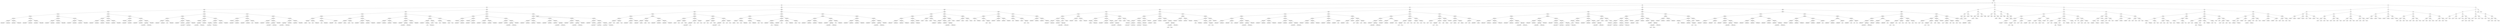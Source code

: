 strict graph "" {
	node [label="\N"];
	667	[cell=zygote,
		label=zygote,
		weight=1600.9501429802071];
	5	[cell=P0A,
		label=P0A,
		weight=1000.0];
	667 -- 5	[weight=1028.34008097166];
	4	[cell=P1,
		label=P1,
		weight=653.0618833288306];
	667 -- 4	[weight=1028.34008097166];
	666	[cell=ABA,
		label=ABA,
		weight=797.2824415548226];
	5 -- 666	[weight=32.388663967611336];
	424	[cell=ABP,
		label=ABP,
		weight=796.2799659498116];
	5 -- 424	[weight=32.388663967611336];
	665	[cell=ABAL,
		label=ABAL,
		weight=515.9096276737638];
	666 -- 665	[weight=34.412955465587046];
	531	[cell=ABAR,
		label=ABAR,
		weight=425.3639920957347];
	666 -- 531	[weight=34.412955465587046];
	664	[cell=ABALA,
		label=ABALA,
		weight=273.0964432505357];
	665 -- 664	[weight=28.34008097165992];
	599	[cell=ABALP,
		label=ABALP,
		weight=284.6877798223749];
	665 -- 599	[weight=28.34008097165992];
	663	[cell=ABALAA,
		label=ABALAA,
		weight=131.4075607049952];
	664 -- 663	[weight=34.412955465587046];
	633	[cell=ABALAP,
		label=ABALAP,
		weight=148.23555797962084];
	664 -- 633	[weight=34.412955465587046];
	662	[cell=ABALAAA,
		label=ABALAAA,
		weight=66.85152996467548];
	663 -- 662	[weight=49.59514170040486];
	647	[cell=ABALAAP,
		label=ABALAAP,
		weight=62.46442485935607];
	663 -- 647	[weight=49.59514170040486];
	661	[cell=ABALAAAA,
		label=ABALAAAA,
		weight=31.482831330930793];
	662 -- 661	[weight=53.64372469635627];
	654	[cell=ABALAAAP,
		label=ABALAAAP,
		weight=31.482831330930793];
	662 -- 654	[weight=53.64372469635627];
	660	[cell=ABALAAAAL,
		label=ABALAAAAL,
		weight=13.55381000198796];
	661 -- 660	[weight=101.21457489878543];
	657	[cell=ABALAAAAR,
		label=ABALAAAAR,
		weight=13.55381000198796];
	661 -- 657	[weight=101.21457489878543];
	659	[cell=ABALAAAALA,
		label=ABALAAAALA,
		weight=4.528131334498924];
	660 -- 659	[weight=143.7246963562753];
	658	[cell=ABALAAAALP,
		label=ABALAAAALP,
		weight=4.528131334498924];
	660 -- 658	[weight=143.7246963562753];
	1335	[cell=ABALAAAALAL,
		label=ABALAAAALAL,
		weight=0.0];
	659 -- 1335	[weight=143.7246963562753];
	1334	[cell=ABALAAAALAR,
		label=ABALAAAALAR,
		weight=0.0];
	659 -- 1334	[weight=143.7246963562753];
	1333	[cell=ABALAAAALPA,
		label=ABALAAAALPA,
		weight=0.0];
	658 -- 1333	[weight=128.54251012145747];
	1332	[cell=ABALAAAALPP,
		label=ABALAAAALPP,
		weight=0.0];
	658 -- 1332	[weight=128.54251012145747];
	656	[cell=ABALAAAARL,
		label=ABALAAAARL,
		weight=4.528131334498924];
	657 -- 656	[weight=143.7246963562753];
	655	[cell=ABALAAAARR,
		label=ABALAAAARR,
		weight=4.528131334498924];
	657 -- 655	[weight=143.7246963562753];
	1331	[cell=ABALAAAARLA,
		label=ABALAAAARLA,
		weight=0.0];
	656 -- 1331	[weight=115.38461538461539];
	1330	[cell=ABALAAAARLP,
		label=ABALAAAARLP,
		weight=0.0];
	656 -- 1330	[weight=115.38461538461539];
	1329	[cell=ABALAAAARRA,
		label=ABALAAAARRA,
		weight=0.0];
	655 -- 1329	[weight=115.38461538461539];
	1328	[cell=ABALAAAARRP,
		label=ABALAAAARRP,
		weight=0.0];
	655 -- 1328	[weight=115.38461538461539];
	653	[cell=ABALAAAPA,
		label=ABALAAAPA,
		weight=13.55381000198796];
	654 -- 653	[weight=92.10526315789473];
	650	[cell=ABALAAAPP,
		label=ABALAAAPP,
		weight=13.55381000198796];
	654 -- 650	[weight=92.10526315789473];
	652	[cell=ABALAAAPAL,
		label=ABALAAAPAL,
		weight=4.528131334498924];
	653 -- 652	[weight=105.26315789473684];
	651	[cell=ABALAAAPAR,
		label=ABALAAAPAR,
		weight=4.528131334498924];
	653 -- 651	[weight=105.26315789473684];
	1327	[cell=ABALAAAPALL,
		label=ABALAAAPALL,
		weight=0.0];
	652 -- 1327	[weight=115.38461538461539];
	1326	[cell=ABALAAAPALR,
		label=ABALAAAPALR,
		weight=0.0];
	652 -- 1326	[weight=115.38461538461539];
	1325	[cell=ABALAAAPARL,
		label=ABALAAAPARL,
		weight=0.0];
	651 -- 1325	[weight=134.6153846153846];
	1324	[cell=ABALAAAPARR,
		label=ABALAAAPARR,
		weight=0.0];
	651 -- 1324	[weight=134.6153846153846];
	649	[cell=ABALAAAPPL,
		label=ABALAAAPPL,
		weight=4.528131334498924];
	650 -- 649	[weight=105.26315789473684];
	648	[cell=ABALAAAPPR,
		label=ABALAAAPPR,
		weight=4.528131334498924];
	650 -- 648	[weight=105.26315789473684];
	1323	[cell=ABALAAAPPLL,
		label=ABALAAAPPLL,
		weight=0.0];
	649 -- 1323	[weight=134.6153846153846];
	1322	[cell=ABALAAAPPLR,
		label=ABALAAAPPLR,
		weight=0.0];
	649 -- 1322	[weight=134.6153846153846];
	1321	[cell=ABALAAAPPRL,
		label=ABALAAAPPRL,
		weight=0.0];
	648 -- 1321	[weight=115.38461538461539];
	1320	[cell=ABALAAAPPRR,
		label=ABALAAAPPRR,
		weight=0.0];
	648 -- 1320	[weight=115.38461538461539];
	646	[cell=ABALAAPA,
		label=ABALAAPA,
		weight=27.014168888254556];
	647 -- 646	[weight=55.66801619433198];
	640	[cell=ABALAAPP,
		label=ABALAAPP,
		weight=31.476034886151055];
	647 -- 640	[weight=55.66801619433198];
	645	[cell=ABALAAPAA,
		label=ABALAAPAA,
		weight=13.55381000198796];
	646 -- 645	[weight=99.19028340080972];
	642	[cell=ABALAAPAP,
		label=ABALAAPAP,
		weight=9.04436889063331];
	646 -- 642	[weight=99.19028340080972];
	644	[cell=ABALAAPAAA,
		label=ABALAAPAAA,
		weight=4.528131334498924];
	645 -- 644	[weight=124.49392712550606];
	643	[cell=ABALAAPAAP,
		label=ABALAAPAAP,
		weight=4.528131334498924];
	645 -- 643	[weight=124.49392712550606];
	1319	[cell=ABALAAPAAAL,
		label=ABALAAPAAAL,
		weight=0.0];
	644 -- 1319	[weight=162.95546558704456];
	1318	[cell=ABALAAPAAAR,
		label=ABALAAPAAAR,
		weight=0.0];
	644 -- 1318	[weight=162.95546558704456];
	1317	[cell=ABALAAPAAPA,
		label=ABALAAPAAPA,
		weight=0.0];
	643 -- 1317	[weight=147.77327935222672];
	1316	[cell=ABALAAPAAPP,
		label=ABALAAPAAPP,
		weight=0.0];
	643 -- 1316	[weight=147.77327935222672];
	1315	[cell=ABALAAPAPA,
		label=ABALAAPAPA,
		weight=0.0];
	642 -- 1315	[weight=124.49392712550606];
	641	[cell=ABALAAPAPP,
		label=ABALAAPAPP,
		weight=4.528131334498924];
	642 -- 641	[weight=124.49392712550606];
	1314	[cell=ABALAAPAPPA,
		label=ABALAAPAPPA,
		weight=0.0];
	641 -- 1314	[weight=105.26315789473684];
	1313	[cell=ABALAAPAPPP,
		label=ABALAAPAPPP,
		weight=0.0];
	641 -- 1313	[weight=105.26315789473684];
	639	[cell=ABALAAPPA,
		label=ABALAAPPA,
		weight=9.04436889063331];
	640 -- 639	[weight=90.08097165991903];
	637	[cell=ABALAAPPP,
		label=ABALAAPPP,
		weight=18.049658223783137];
	640 -- 637	[weight=90.08097165991903];
	1312	[cell=ABALAAPPAA,
		label=ABALAAPPAA,
		weight=0.0];
	639 -- 1312	[weight=134.6153846153846];
	638	[cell=ABALAAPPAP,
		label=ABALAAPPAP,
		weight=4.528131334498924];
	639 -- 638	[weight=134.6153846153846];
	1311	[cell=ABALAAPPAPA,
		label=ABALAAPPAPA,
		weight=0.0];
	638 -- 1311	[weight=105.26315789473684];
	1310	[cell=ABALAAPPAPP,
		label=ABALAAPPAPP,
		weight=0.0];
	638 -- 1310	[weight=105.26315789473684];
	636	[cell=ABALAAPPPA,
		label=ABALAAPPPA,
		weight=4.528131334498924];
	637 -- 636	[weight=96.15384615384616];
	635	[cell=ABALAAPPPP,
		label=ABALAAPPPP,
		weight=9.04436889063331];
	637 -- 635	[weight=96.15384615384616];
	1309	[cell=ABALAAPPPAA,
		label=ABALAAPPPAA,
		weight=0.0];
	636 -- 1309	[weight=173.07692307692307];
	1308	[cell=ABALAAPPPAP,
		label=ABALAAPPPAP,
		weight=0.0];
	636 -- 1308	[weight=173.07692307692307];
	634	[cell=ABALAAPPPPA,
		label=ABALAAPPPPA,
		weight=4.528131334498924];
	635 -- 634	[weight=134.6153846153846];
	1305	[cell=ABALAAPPPPP,
		label=ABALAAPPPPP,
		weight=0.0];
	635 -- 1305	[weight=134.6153846153846];
	1307	[cell=ABALAAPPPPAA,
		label=ABALAAPPPPAA,
		weight=0.0];
	634 -- 1307	[weight=230.76923076923077];
	1306	[cell=ABALAAPPPPAP,
		label=ABALAAPPPPAP,
		weight=0.0];
	634 -- 1306	[weight=230.76923076923077];
	632	[cell=ABALAPA,
		label=ABALAPA,
		weight=75.5917579514156];
	633 -- 632	[weight=45.54655870445344];
	615	[cell=ABALAPP,
		label=ABALAPP,
		weight=71.21144929087595];
	633 -- 615	[weight=45.54655870445344];
	631	[cell=ABALAPAA,
		label=ABALAPAA,
		weight=35.93790088404755];
	632 -- 631	[weight=53.64372469635627];
	623	[cell=ABALAPAP,
		label=ABALAPAP,
		weight=35.93790088404755];
	632 -- 623	[weight=53.64372469635627];
	630	[cell=ABALAPAAA,
		label=ABALAPAAA,
		weight=13.55381000198796];
	631 -- 630	[weight=96.15384615384616];
	627	[cell=ABALAPAAP,
		label=ABALAPAAP,
		weight=18.049658223783137];
	631 -- 627	[weight=96.15384615384616];
	629	[cell=ABALAPAAAA,
		label=ABALAPAAAA,
		weight=4.528131334498924];
	630 -- 629	[weight=86.03238866396761];
	628	[cell=ABALAPAAAP,
		label=ABALAPAAAP,
		weight=4.528131334498924];
	630 -- 628	[weight=86.03238866396761];
	1304	[cell=ABALAPAAAAA,
		label=ABALAPAAAAA,
		weight=0.0];
	629 -- 1304	[weight=230.76923076923077];
	1303	[cell=ABALAPAAAAP,
		label=ABALAPAAAAP,
		weight=0.0];
	629 -- 1303	[weight=230.76923076923077];
	1302	[cell=ABALAPAAAPA,
		label=neuron,
		weight=1000.0];
	628 -- 1302	[weight=1143.7246963562752];
	1301	[cell=ABALAPAAAPP,
		label=ABALAPAAAPP,
		weight=0.0];
	628 -- 1301	[weight=143.7246963562753];
	626	[cell=ABALAPAAPA,
		label=ABALAPAAPA,
		weight=4.528131334498924];
	627 -- 626	[weight=86.03238866396761];
	625	[cell=ABALAPAAPP,
		label=ABALAPAAPP,
		weight=9.04436889063331];
	627 -- 625	[weight=86.03238866396761];
	1300	[cell=ABALAPAAPAA,
		label=ABALAPAAPAA,
		weight=0.0];
	626 -- 1300	[weight=195.3441295546559];
	1299	[cell=ABALAPAAPAP,
		label=ABALAPAAPAP,
		weight=0.0];
	626 -- 1299	[weight=195.3441295546559];
	624	[cell=ABALAPAAPPA,
		label=ABALAPAAPPA,
		weight=4.528131334498924];
	625 -- 624	[weight=134.6153846153846];
	1296	[cell=ABALAPAAPPP,
		label=ABALAPAAPPP,
		weight=0.0];
	625 -- 1296	[weight=134.6153846153846];
	1298	[cell=ABALAPAAPPAA,
		label=ABALAPAAPPAA,
		weight=0.0];
	624 -- 1298	[weight=214.5748987854251];
	1297	[cell=ABALAPAAPPAP,
		label=ABALAPAAPPAP,
		weight=0.0];
	624 -- 1297	[weight=214.5748987854251];
	622	[cell=ABALAPAPA,
		label=ABALAPAPA,
		weight=13.547013557208224];
	623 -- 622	[weight=76.92307692307693];
	619	[cell=ABALAPAPP,
		label=ABALAPAPP,
		weight=18.049658223783137];
	623 -- 619	[weight=76.92307692307693];
	1295	[cell=ABALAPAPAA,
		label=ABALAPAPAA,
		weight=0.0];
	622 -- 1295	[weight=105.26315789473684];
	621	[cell=ABALAPAPAP,
		label=ABALAPAPAP,
		weight=9.04436889063331];
	622 -- 621	[weight=105.26315789473684];
	620	[cell=ABALAPAPAPA,
		label=ABALAPAPAPA,
		weight=4.528131334498924];
	621 -- 620	[weight=134.6153846153846];
	1292	[cell=ABALAPAPAPP,
		label=ABALAPAPAPP,
		weight=0.0];
	621 -- 1292	[weight=134.6153846153846];
	1294	[cell=ABALAPAPAPAA,
		label=ABALAPAPAPAA,
		weight=0.0];
	620 -- 1294	[weight=220.64777327935224];
	1293	[cell=ABALAPAPAPAP,
		label=ABALAPAPAPAP,
		weight=0.0];
	620 -- 1293	[weight=220.64777327935224];
	618	[cell=ABALAPAPPA,
		label=ABALAPAPPA,
		weight=9.04436889063331];
	619 -- 618	[weight=96.15384615384616];
	616	[cell=ABALAPAPPP,
		label=ABALAPAPPP,
		weight=4.528131334498924];
	619 -- 616	[weight=96.15384615384616];
	617	[cell=ABALAPAPPAA,
		label=ABALAPAPPAA,
		weight=4.528131334498924];
	618 -- 617	[weight=134.6153846153846];
	1289	[cell=ABALAPAPPAP,
		label=ABALAPAPPAP,
		weight=0.0];
	618 -- 1289	[weight=134.6153846153846];
	1291	[cell=ABALAPAPPAAA,
		label=ABALAPAPPAAA,
		weight=0.0];
	617 -- 1291	[weight=211.53846153846155];
	1290	[cell=ABALAPAPPAAP,
		label=ABALAPAPPAAP,
		weight=0.0];
	617 -- 1290	[weight=211.53846153846155];
	1288	[cell=ABALAPAPPPA,
		label=ABALAPAPPPA,
		weight=0.0];
	616 -- 1288	[weight=153.84615384615387];
	1287	[cell=ABALAPAPPPP,
		label=ABALAPAPPPP,
		weight=0.0];
	616 -- 1287	[weight=153.84615384615387];
	614	[cell=ABALAPPA,
		label=ABALAPPA,
		weight=27.014168888254556];
	615 -- 614	[weight=55.66801619433198];
	608	[cell=ABALAPPP,
		label=ABALAPPP,
		weight=40.386173992384585];
	615 -- 608	[weight=55.66801619433198];
	613	[cell=ABALAPPAA,
		label=ABALAPPAA,
		weight=9.04436889063331];
	614 -- 613	[weight=94.12955465587045];
	611	[cell=ABALAPPAP,
		label=ABALAPPAP,
		weight=13.55381000198796];
	614 -- 611	[weight=94.12955465587045];
	1286	[cell=ABALAPPAAA,
		label=ABALAPPAAA,
		weight=0.0];
	613 -- 1286	[weight=134.6153846153846];
	612	[cell=ABALAPPAAP,
		label=ABALAPPAAP,
		weight=4.528131334498924];
	613 -- 612	[weight=134.6153846153846];
	1285	[cell=ABALAPPAAPA,
		label=ABALAPPAAPA,
		weight=0.0];
	612 -- 1285	[weight=192.30769230769232];
	1284	[cell=ABALAPPAAPP,
		label=ABALAPPAAPP,
		weight=0.0];
	612 -- 1284	[weight=192.30769230769232];
	610	[cell=ABALAPPAPA,
		label=ABALAPPAPA,
		weight=4.528131334498924];
	611 -- 610	[weight=86.03238866396761];
	609	[cell=ABALAPPAPP,
		label=ABALAPPAPP,
		weight=4.528131334498924];
	611 -- 609	[weight=86.03238866396761];
	1283	[cell=ABALAPPAPAA,
		label=ABALAPPAPAA,
		weight=0.0];
	610 -- 1283	[weight=211.53846153846155];
	1282	[cell=ABALAPPAPAP,
		label=ABALAPPAPAP,
		weight=0.0];
	610 -- 1282	[weight=211.53846153846155];
	1281	[cell=ABALAPPAPPA,
		label=neuron,
		weight=1000.0];
	609 -- 1281	[weight=1143.7246963562752];
	1280	[cell=ABALAPPAPPP,
		label=ABALAPPAPPP,
		weight=0.0];
	609 -- 1280	[weight=143.7246963562753];
	607	[cell=ABALAPPPA,
		label=ABALAPPPA,
		weight=18.049658223783137];
	608 -- 607	[weight=74.89878542510121];
	603	[cell=ABALAPPPP,
		label=ABALAPPPP,
		weight=18.049658223783137];
	608 -- 603	[weight=74.89878542510121];
	606	[cell=ABALAPPPAA,
		label=ABALAPPPAA,
		weight=4.528131334498924];
	607 -- 606	[weight=101.21457489878543];
	605	[cell=ABALAPPPAP,
		label=ABALAPPPAP,
		weight=9.04436889063331];
	607 -- 605	[weight=101.21457489878543];
	1279	[cell=ABALAPPPAAA,
		label=ABALAPPPAAA,
		weight=0.0];
	606 -- 1279	[weight=173.07692307692307];
	1278	[cell=ABALAPPPAAP,
		label=ABALAPPPAAP,
		weight=0.0];
	606 -- 1278	[weight=173.07692307692307];
	604	[cell=ABALAPPPAPA,
		label=ABALAPPPAPA,
		weight=4.528131334498924];
	605 -- 604	[weight=137.65182186234819];
	1275	[cell=ABALAPPPAPP,
		label=ABALAPPPAPP,
		weight=0.0];
	605 -- 1275	[weight=137.65182186234819];
	1277	[cell=ABALAPPPAPAA,
		label=ABALAPPPAPAA,
		weight=0.0];
	604 -- 1277	[weight=220.64777327935224];
	1276	[cell=ABALAPPPAPAP,
		label=ABALAPPPAPAP,
		weight=0.0];
	604 -- 1276	[weight=220.64777327935224];
	602	[cell=ABALAPPPPA,
		label=ABALAPPPPA,
		weight=9.04436889063331];
	603 -- 602	[weight=96.15384615384616];
	600	[cell=ABALAPPPPP,
		label=ABALAPPPPP,
		weight=4.528131334498924];
	603 -- 600	[weight=96.15384615384616];
	601	[cell=ABALAPPPPAA,
		label=ABALAPPPPAA,
		weight=4.528131334498924];
	602 -- 601	[weight=134.6153846153846];
	1272	[cell=ABALAPPPPAP,
		label=ABALAPPPPAP,
		weight=0.0];
	602 -- 1272	[weight=134.6153846153846];
	1274	[cell=ABALAPPPPAAA,
		label=ABALAPPPPAAA,
		weight=0.0];
	601 -- 1274	[weight=211.53846153846155];
	1273	[cell=ABALAPPPPAAP,
		label=ABALAPPPPAAP,
		weight=0.0];
	601 -- 1273	[weight=211.53846153846155];
	1271	[cell=ABALAPPPPPA,
		label=ABALAPPPPPA,
		weight=0.0];
	600 -- 1271	[weight=153.84615384615387];
	1270	[cell=ABALAPPPPPP,
		label=ABALAPPPPPP,
		weight=0.0];
	600 -- 1270	[weight=153.84615384615387];
	598	[cell=ABALPA,
		label=ABALPA,
		weight=144.03875332813405];
	599 -- 598	[weight=34.412955465587046];
	565	[cell=ABALPP,
		label=ABALPP,
		weight=148.19477931094244];
	599 -- 565	[weight=34.412955465587046];
	597	[cell=ABALPAA,
		label=ABALPAA,
		weight=66.85152996467548];
	598 -- 597	[weight=70.8502024291498];
	582	[cell=ABALPAP,
		label=ABALPAP,
		weight=75.5917579514156];
	598 -- 582	[weight=70.8502024291498];
	596	[cell=ABALPAAA,
		label=ABALPAAA,
		weight=31.482831330930793];
	597 -- 596	[weight=57.69230769230769];
	589	[cell=ABALPAAP,
		label=ABALPAAP,
		weight=31.482831330930793];
	597 -- 589	[weight=57.69230769230769];
	595	[cell=ABALPAAAA,
		label=ABALPAAAA,
		weight=13.55381000198796];
	596 -- 595	[weight=76.92307692307693];
	592	[cell=ABALPAAAP,
		label=ABALPAAAP,
		weight=13.55381000198796];
	596 -- 592	[weight=76.92307692307693];
	594	[cell=ABALPAAAAA,
		label=ABALPAAAAA,
		weight=4.528131334498924];
	595 -- 594	[weight=118.42105263157895];
	593	[cell=ABALPAAAAP,
		label=ABALPAAAAP,
		weight=4.528131334498924];
	595 -- 593	[weight=118.42105263157895];
	1269	[cell=ABALPAAAAAA,
		label=epithelium,
		weight=1000.0];
	594 -- 1269	[weight=1158.906882591093];
	1268	[cell=ABALPAAAAAP,
		label=muscle,
		weight=1000.0];
	594 -- 1268	[weight=1158.906882591093];
	1267	[cell=ABALPAAAAPA,
		label=muscle,
		weight=1000.0];
	593 -- 1267	[weight=1158.906882591093];
	1266	[cell=ABALPAAAAPP,
		label=ABALPAAAAPP,
		weight=0.0];
	593 -- 1266	[weight=158.9068825910931];
	591	[cell=ABALPAAAPA,
		label=ABALPAAAPA,
		weight=4.528131334498924];
	592 -- 591	[weight=118.42105263157895];
	590	[cell=ABALPAAAPP,
		label=ABALPAAAPP,
		weight=4.528131334498924];
	592 -- 590	[weight=118.42105263157895];
	1265	[cell=ABALPAAAPAA,
		label=muscle,
		weight=1000.0];
	591 -- 1265	[weight=1201.417004048583];
	1264	[cell=ABALPAAAPAP,
		label=ABALPAAAPAP,
		weight=0.0];
	591 -- 1264	[weight=201.417004048583];
	1263	[cell=ABALPAAAPPA,
		label=ABALPAAAPPA,
		weight=0.0];
	590 -- 1263	[weight=192.30769230769232];
	1262	[cell=ABALPAAAPPP,
		label=neuron,
		weight=1000.0];
	590 -- 1262	[weight=1192.3076923076924];
	588	[cell=ABALPAAPA,
		label=ABALPAAPA,
		weight=13.55381000198796];
	589 -- 588	[weight=57.69230769230769];
	585	[cell=ABALPAAPP,
		label=ABALPAAPP,
		weight=13.55381000198796];
	589 -- 585	[weight=57.69230769230769];
	587	[cell=ABALPAAPAA,
		label=ABALPAAPAA,
		weight=4.528131334498924];
	588 -- 587	[weight=115.38461538461539];
	586	[cell=ABALPAAPAP,
		label=ABALPAAPAP,
		weight=4.528131334498924];
	588 -- 586	[weight=115.38461538461539];
	1261	[cell=ABALPAAPAAA,
		label=ABALPAAPAAA,
		weight=0.0];
	587 -- 1261	[weight=143.7246963562753];
	1260	[cell=ABALPAAPAAP,
		label=epithelium,
		weight=1000.0];
	587 -- 1260	[weight=1143.7246963562752];
	1259	[cell=ABALPAAPAPA,
		label=marginal,
		weight=1000.0];
	586 -- 1259	[weight=1105.2631578947369];
	1258	[cell=ABALPAAPAPP,
		label=muscle,
		weight=1000.0];
	586 -- 1258	[weight=1105.2631578947369];
	584	[cell=ABALPAAPPA,
		label=ABALPAAPPA,
		weight=4.528131334498924];
	585 -- 584	[weight=124.49392712550606];
	583	[cell=ABALPAAPPP,
		label=ABALPAAPPP,
		weight=4.528131334498924];
	585 -- 583	[weight=124.49392712550606];
	1257	[cell=ABALPAAPPAA,
		label=ABALPAAPPAA,
		weight=0.0];
	584 -- 1257	[weight=143.7246963562753];
	1256	[cell=ABALPAAPPAP,
		label=ABALPAAPPAP,
		weight=0.0];
	584 -- 1256	[weight=143.7246963562753];
	1255	[cell=ABALPAAPPPA,
		label=ABALPAAPPPA,
		weight=0.0];
	583 -- 1255	[weight=124.49392712550606];
	1254	[cell=ABALPAAPPPP,
		label=ABALPAAPPPP,
		weight=0.0];
	583 -- 1254	[weight=124.49392712550606];
	581	[cell=ABALPAPA,
		label=ABALPAPA,
		weight=35.93790088404755];
	582 -- 581	[weight=57.69230769230769];
	573	[cell=ABALPAPP,
		label=ABALPAPP,
		weight=35.93790088404755];
	582 -- 573	[weight=57.69230769230769];
	580	[cell=ABALPAPAA,
		label=ABALPAPAA,
		weight=13.55381000198796];
	581 -- 580	[weight=57.69230769230769];
	577	[cell=ABALPAPAP,
		label=ABALPAPAP,
		weight=18.049658223783137];
	581 -- 577	[weight=57.69230769230769];
	579	[cell=ABALPAPAAA,
		label=ABALPAPAAA,
		weight=4.528131334498924];
	580 -- 579	[weight=120.44534412955466];
	578	[cell=ABALPAPAAP,
		label=ABALPAPAAP,
		weight=4.528131334498924];
	580 -- 578	[weight=120.44534412955466];
	1253	[cell=ABALPAPAAAA,
		label=ABALPAPAAAA,
		weight=0.0];
	579 -- 1253	[weight=109.31174089068827];
	1252	[cell=ABALPAPAAAP,
		label=ABALPAPAAAP,
		weight=0.0];
	579 -- 1252	[weight=109.31174089068827];
	1251	[cell=ABALPAPAAPA,
		label=ABALPAPAAPA,
		weight=0.0];
	578 -- 1251	[weight=156.8825910931174];
	1250	[cell=ABALPAPAAPP,
		label=ABALPAPAAPP,
		weight=0.0];
	578 -- 1250	[weight=156.8825910931174];
	576	[cell=ABALPAPAPA,
		label=ABALPAPAPA,
		weight=9.04436889063331];
	577 -- 576	[weight=115.38461538461539];
	574	[cell=ABALPAPAPP,
		label=ABALPAPAPP,
		weight=4.528131334498924];
	577 -- 574	[weight=115.38461538461539];
	1249	[cell=ABALPAPAPAA,
		label=ABALPAPAPAA,
		weight=0.0];
	576 -- 1249	[weight=115.38461538461539];
	575	[cell=ABALPAPAPAP,
		label=ABALPAPAPAP,
		weight=4.528131334498924];
	576 -- 575	[weight=115.38461538461539];
	1248	[cell=ABALPAPAPAPA,
		label=ABALPAPAPAPA,
		weight=0.0];
	575 -- 1248	[weight=201.417004048583];
	1247	[cell=ABALPAPAPAPP,
		label=ABALPAPAPAPP,
		weight=0.0];
	575 -- 1247	[weight=201.417004048583];
	1246	[cell=ABALPAPAPPA,
		label=ABALPAPAPPA,
		weight=0.0];
	574 -- 1246	[weight=153.84615384615387];
	1245	[cell=ABALPAPAPPP,
		label=ABALPAPAPPP,
		weight=0.0];
	574 -- 1245	[weight=153.84615384615387];
	572	[cell=ABALPAPPA,
		label=ABALPAPPA,
		weight=18.049658223783137];
	573 -- 572	[weight=57.69230769230769];
	568	[cell=ABALPAPPP,
		label=ABALPAPPP,
		weight=13.55381000198796];
	573 -- 568	[weight=57.69230769230769];
	571	[cell=ABALPAPPAA,
		label=ABALPAPPAA,
		weight=9.04436889063331];
	572 -- 571	[weight=99.19028340080972];
	569	[cell=ABALPAPPAP,
		label=ABALPAPPAP,
		weight=4.528131334498924];
	572 -- 569	[weight=99.19028340080972];
	1244	[cell=ABALPAPPAAA,
		label=ABALPAPPAAA,
		weight=0.0];
	571 -- 1244	[weight=149.79757085020242];
	570	[cell=ABALPAPPAAP,
		label=ABALPAPPAAP,
		weight=4.528131334498924];
	571 -- 570	[weight=149.79757085020242];
	1243	[cell=ABALPAPPAAPA,
		label=neuron,
		weight=1000.0];
	570 -- 1243	[weight=1173.076923076923];
	1242	[cell=ABALPAPPAAPP,
		label=ABALPAPPAAPP,
		weight=0.0];
	570 -- 1242	[weight=173.07692307692307];
	1241	[cell=ABALPAPPAPA,
		label=epithelium,
		weight=1000.0];
	569 -- 1241	[weight=1101.2145748987855];
	1240	[cell=ABALPAPPAPP,
		label=marginal,
		weight=1000.0];
	569 -- 1240	[weight=1101.2145748987855];
	567	[cell=ABALPAPPPA,
		label=ABALPAPPPA,
		weight=4.528131334498924];
	568 -- 567	[weight=96.15384615384616];
	566	[cell=ABALPAPPPP,
		label=ABALPAPPPP,
		weight=4.528131334498924];
	568 -- 566	[weight=96.15384615384616];
	1239	[cell=ABALPAPPPAA,
		label=neuron,
		weight=1000.0];
	567 -- 1239	[weight=1197.3684210526317];
	1238	[cell=ABALPAPPPAP,
		label=ABALPAPPPAP,
		weight=0.0];
	567 -- 1238	[weight=197.3684210526316];
	1237	[cell=ABALPAPPPPA,
		label=marginal,
		weight=1000.0];
	566 -- 1237	[weight=1081.9838056680162];
	1236	[cell=ABALPAPPPPP,
		label=muscle,
		weight=1000.0];
	566 -- 1236	[weight=1081.9838056680162];
	564	[cell=ABALPPA,
		label=ABALPPA,
		weight=62.4508319697966];
	565 -- 564	[weight=70.8502024291498];
	550	[cell=ABALPPP,
		label=ABALPPP,
		weight=84.2844108246976];
	565 -- 550	[weight=70.8502024291498];
	563	[cell=ABALPPAA,
		label=ABALPPAA,
		weight=22.538710000798584];
	564 -- 563	[weight=66.80161943319838];
	558	[cell=ABALPPAP,
		label=ABALPPAP,
		weight=35.93790088404755];
	564 -- 558	[weight=66.80161943319838];
	562	[cell=ABALPPAAA,
		label=ABALPPAAA,
		weight=9.04436889063331];
	563 -- 562	[weight=43.522267206477736];
	560	[cell=ABALPPAAP,
		label=ABALPPAAP,
		weight=9.04436889063331];
	563 -- 560	[weight=43.522267206477736];
	1235	[cell=ABALPPAAAA,
		label=ABALPPAAAA,
		weight=0.0];
	562 -- 1235	[weight=141.7004048582996];
	561	[cell=ABALPPAAAP,
		label=ABALPPAAAP,
		weight=4.528131334498924];
	562 -- 561	[weight=141.7004048582996];
	1234	[cell=ABALPPAAAPA,
		label=ABALPPAAAPA,
		weight=0.0];
	561 -- 1234	[weight=111.33603238866397];
	1233	[cell=ABALPPAAAPP,
		label=ABALPPAAAPP,
		weight=0.0];
	561 -- 1233	[weight=111.33603238866397];
	1232	[cell=ABALPPAAPA,
		label=ABALPPAAPA,
		weight=0.0];
	560 -- 1232	[weight=128.54251012145747];
	559	[cell=ABALPPAAPP,
		label=ABALPPAAPP,
		weight=4.528131334498924];
	560 -- 559	[weight=128.54251012145747];
	1231	[cell=ABALPPAAPPA,
		label=ABALPPAAPPA,
		weight=0.0];
	559 -- 1231	[weight=143.7246963562753];
	1230	[cell=ABALPPAAPPP,
		label=ABALPPAAPPP,
		weight=0.0];
	559 -- 1230	[weight=143.7246963562753];
	557	[cell=ABALPPAPA,
		label=ABALPPAPA,
		weight=13.55381000198796];
	558 -- 557	[weight=24.291497975708502];
	554	[cell=ABALPPAPP,
		label=ABALPPAPP,
		weight=18.049658223783137];
	558 -- 554	[weight=24.291497975708502];
	556	[cell=ABALPPAPAA,
		label=ABALPPAPAA,
		weight=4.528131334498924];
	557 -- 556	[weight=128.54251012145747];
	555	[cell=ABALPPAPAP,
		label=ABALPPAPAP,
		weight=4.528131334498924];
	557 -- 555	[weight=128.54251012145747];
	1229	[cell=ABALPPAPAAA,
		label=ABALPPAPAAA,
		weight=0.0];
	556 -- 1229	[weight=153.84615384615387];
	1228	[cell=ABALPPAPAAP,
		label=ABALPPAPAAP,
		weight=0.0];
	556 -- 1228	[weight=153.84615384615387];
	1227	[cell=ABALPPAPAPA,
		label=ABALPPAPAPA,
		weight=0.0];
	555 -- 1227	[weight=137.65182186234819];
	1226	[cell=ABALPPAPAPP,
		label=ABALPPAPAPP,
		weight=0.0];
	555 -- 1226	[weight=137.65182186234819];
	553	[cell=ABALPPAPPA,
		label=ABALPPAPPA,
		weight=4.528131334498924];
	554 -- 553	[weight=122.46963562753037];
	552	[cell=ABALPPAPPP,
		label=ABALPPAPPP,
		weight=9.04436889063331];
	554 -- 552	[weight=122.46963562753037];
	1225	[cell=ABALPPAPPAA,
		label=ABALPPAPPAA,
		weight=0.0];
	553 -- 1225	[weight=139.6761133603239];
	1224	[cell=ABALPPAPPAP,
		label=ABALPPAPPAP,
		weight=0.0];
	553 -- 1224	[weight=139.6761133603239];
	551	[cell=ABALPPAPPPA,
		label=ABALPPAPPPA,
		weight=4.528131334498924];
	552 -- 551	[weight=130.56680161943322];
	1221	[cell=ABALPPAPPPP,
		label=ABALPPAPPPP,
		weight=0.0];
	552 -- 1221	[weight=130.56680161943322];
	1223	[cell=ABALPPAPPPAA,
		label=ABALPPAPPPAA,
		weight=0.0];
	551 -- 1223	[weight=239.87854251012143];
	1222	[cell=ABALPPAPPPAP,
		label=ABALPPAPPPAP,
		weight=0.0];
	551 -- 1222	[weight=239.87854251012143];
	549	[cell=ABALPPPA,
		label=ABALPPPA,
		weight=35.93790088404755];
	550 -- 549	[weight=57.69230769230769];
	541	[cell=ABALPPPP,
		label=ABALPPPP,
		weight=44.82085421116214];
	550 -- 541	[weight=57.69230769230769];
	548	[cell=ABALPPPAA,
		label=ABALPPPAA,
		weight=13.55381000198796];
	549 -- 548	[weight=57.69230769230769];
	545	[cell=ABALPPPAP,
		label=ABALPPPAP,
		weight=18.049658223783137];
	549 -- 545	[weight=57.69230769230769];
	547	[cell=ABALPPPAAA,
		label=ABALPPPAAA,
		weight=4.528131334498924];
	548 -- 547	[weight=137.65182186234819];
	546	[cell=ABALPPPAAP,
		label=ABALPPPAAP,
		weight=4.528131334498924];
	548 -- 546	[weight=137.65182186234819];
	1220	[cell=ABALPPPAAAA,
		label=ABALPPPAAAA,
		weight=0.0];
	547 -- 1220	[weight=149.79757085020242];
	1219	[cell=ABALPPPAAAP,
		label=ABALPPPAAAP,
		weight=0.0];
	547 -- 1219	[weight=149.79757085020242];
	1218	[cell=ABALPPPAAPD,
		label=ABALPPPAAPD,
		weight=0.0];
	546 -- 1218	[weight=158.9068825910931];
	1217	[cell=ABALPPPAAPV,
		label=ABALPPPAAPV,
		weight=0.0];
	546 -- 1217	[weight=158.9068825910931];
	544	[cell=ABALPPPAPA,
		label=ABALPPPAPA,
		weight=4.528131334498924];
	545 -- 544	[weight=115.38461538461539];
	543	[cell=ABALPPPAPP,
		label=ABALPPPAPP,
		weight=9.04436889063331];
	545 -- 543	[weight=115.38461538461539];
	1216	[cell=ABALPPPAPAD,
		label=ABALPPPAPAD,
		weight=0.0];
	544 -- 1216	[weight=153.84615384615387];
	1215	[cell=ABALPPPAPAV,
		label=ABALPPPAPAV,
		weight=0.0];
	544 -- 1215	[weight=153.84615384615387];
	1214	[cell=ABALPPPAPPA,
		label=ABALPPPAPPA,
		weight=0.0];
	543 -- 1214	[weight=115.38461538461539];
	542	[cell=ABALPPPAPPP,
		label=ABALPPPAPPP,
		weight=4.528131334498924];
	543 -- 542	[weight=115.38461538461539];
	1213	[cell=ABALPPPAPPPA,
		label=ABALPPPAPPPA,
		weight=0.0];
	542 -- 1213	[weight=173.07692307692307];
	1212	[cell=ABALPPPAPPPP,
		label=ABALPPPAPPPP,
		weight=0.0];
	542 -- 1212	[weight=173.07692307692307];
	540	[cell=ABALPPPPA,
		label=ABALPPPPA,
		weight=18.049658223783137];
	541 -- 540	[weight=24.291497975708502];
	536	[cell=ABALPPPPP,
		label=ABALPPPPP,
		weight=22.531913556018846];
	541 -- 536	[weight=24.291497975708502];
	539	[cell=ABALPPPPAA,
		label=ABALPPPPAA,
		weight=4.528131334498924];
	540 -- 539	[weight=143.7246963562753];
	538	[cell=ABALPPPPAP,
		label=ABALPPPPAP,
		weight=9.04436889063331];
	540 -- 538	[weight=143.7246963562753];
	1211	[cell=ABALPPPPAAD,
		label=ABALPPPPAAD,
		weight=0.0];
	539 -- 1211	[weight=128.54251012145747];
	1210	[cell=ABALPPPPAAV,
		label=ABALPPPPAAV,
		weight=0.0];
	539 -- 1210	[weight=128.54251012145747];
	537	[cell=ABALPPPPAPA,
		label=ABALPPPPAPA,
		weight=4.528131334498924];
	538 -- 537	[weight=147.77327935222672];
	1207	[cell=ABALPPPPAPP,
		label=ABALPPPPAPP,
		weight=0.0];
	538 -- 1207	[weight=147.77327935222672];
	1209	[cell=ABALPPPPAPAA,
		label=ABALPPPPAPAA,
		weight=0.0];
	537 -- 1209	[weight=211.53846153846155];
	1208	[cell=ABALPPPPAPAP,
		label=ABALPPPPAPAP,
		weight=0.0];
	537 -- 1208	[weight=211.53846153846155];
	535	[cell=ABALPPPPPA,
		label=ABALPPPPPA,
		weight=4.528131334498924];
	536 -- 535	[weight=132.59109311740892];
	534	[cell=ABALPPPPPP,
		label=ABALPPPPPP,
		weight=13.55381000198796];
	536 -- 534	[weight=132.59109311740892];
	1206	[cell=ABALPPPPPAA,
		label=ABALPPPPPAA,
		weight=0.0];
	535 -- 1206	[weight=120.44534412955466];
	1205	[cell=ABALPPPPPAP,
		label=ABALPPPPPAP,
		weight=0.0];
	535 -- 1205	[weight=120.44534412955466];
	533	[cell=ABALPPPPPPA,
		label=ABALPPPPPPA,
		weight=4.528131334498924];
	534 -- 533	[weight=72.8744939271255];
	532	[cell=ABALPPPPPPP,
		label=ABALPPPPPPP,
		weight=4.528131334498924];
	534 -- 532	[weight=72.8744939271255];
	1204	[cell=ABALPPPPPPAA,
		label=ABALPPPPPPAA,
		weight=0.0];
	533 -- 1204	[weight=167.00404858299595];
	1203	[cell=ABALPPPPPPAP,
		label=ABALPPPPPPAP,
		weight=0.0];
	533 -- 1203	[weight=167.00404858299595];
	1202	[cell=ABALPPPPPPPA,
		label=ABALPPPPPPPA,
		weight=0.0];
	532 -- 1202	[weight=167.00404858299595];
	1201	[cell=ABALPPPPPPPP,
		label=ABALPPPPPPPP,
		weight=0.0];
	532 -- 1201	[weight=167.00404858299595];
	530	[cell=ABARA,
		label=ABARA,
		weight=280.83759385465464];
	531 -- 530	[weight=28.34008097165992];
	463	[cell=ABARP,
		label=ABARP,
		weight=169.01568789366283];
	531 -- 463	[weight=28.34008097165992];
	529	[cell=ABARAA,
		label=ABARAA,
		weight=139.82835578708776];
	530 -- 529	[weight=47.57085020242915];
	497	[cell=ABARAP,
		label=ABARAP,
		weight=148.23555797962084];
	530 -- 497	[weight=47.57085020242915];
	528	[cell=ABARAAA,
		label=ABARAAA,
		weight=62.46442485935607];
	529 -- 528	[weight=57.69230769230769];
	514	[cell=ABARAAP,
		label=ABARAAP,
		weight=75.5917579514156];
	529 -- 514	[weight=57.69230769230769];
	527	[cell=ABARAAAA,
		label=ABARAAAA,
		weight=27.014168888254556];
	528 -- 527	[weight=57.69230769230769];
	521	[cell=ABARAAAP,
		label=ABARAAAP,
		weight=31.482831330930793];
	528 -- 521	[weight=57.69230769230769];
	526	[cell=ABARAAAAA,
		label=ABARAAAAA,
		weight=13.55381000198796];
	527 -- 526	[weight=86.03238866396761];
	523	[cell=ABARAAAAP,
		label=ABARAAAAP,
		weight=9.04436889063331];
	527 -- 523	[weight=86.03238866396761];
	525	[cell=ABARAAAAAA,
		label=ABARAAAAAA,
		weight=4.528131334498924];
	526 -- 525	[weight=115.38461538461539];
	524	[cell=ABARAAAAAP,
		label=ABARAAAAAP,
		weight=4.528131334498924];
	526 -- 524	[weight=115.38461538461539];
	1200	[cell=ABARAAAAAAA,
		label=epithelium,
		weight=1000.0];
	525 -- 1200	[weight=1162.9554655870445];
	1199	[cell=ABARAAAAAAP,
		label=muscle,
		weight=1000.0];
	525 -- 1199	[weight=1162.9554655870445];
	1198	[cell=ABARAAAAAPA,
		label=epithelium,
		weight=1000.0];
	524 -- 1198	[weight=1173.076923076923];
	1197	[cell=ABARAAAAAPP,
		label=muscle,
		weight=1000.0];
	524 -- 1197	[weight=1173.076923076923];
	522	[cell=ABARAAAAPA,
		label=ABARAAAAPA,
		weight=4.528131334498924];
	523 -- 522	[weight=134.6153846153846];
	1194	[cell=ABARAAAAPP,
		label=ABARAAAAPP,
		weight=0.0];
	523 -- 1194	[weight=134.6153846153846];
	1196	[cell=ABARAAAAPAA,
		label=ABARAAAAPAA,
		weight=0.0];
	522 -- 1196	[weight=143.7246963562753];
	1195	[cell=ABARAAAAPAP,
		label=epithelium,
		weight=1000.0];
	522 -- 1195	[weight=1143.7246963562752];
	520	[cell=ABARAAAPA,
		label=ABARAAAPA,
		weight=13.55381000198796];
	521 -- 520	[weight=76.92307692307693];
	517	[cell=ABARAAAPP,
		label=ABARAAAPP,
		weight=13.55381000198796];
	521 -- 517	[weight=76.92307692307693];
	519	[cell=ABARAAAPAA,
		label=ABARAAAPAA,
		weight=4.528131334498924];
	520 -- 519	[weight=96.15384615384616];
	518	[cell=ABARAAAPAP,
		label=ABARAAAPAP,
		weight=4.528131334498924];
	520 -- 518	[weight=96.15384615384616];
	1193	[cell=ABARAAAPAAA,
		label=ABARAAAPAAA,
		weight=0.0];
	519 -- 1193	[weight=134.6153846153846];
	1192	[cell=ABARAAAPAAP,
		label=epithelium,
		weight=1000.0];
	519 -- 1192	[weight=1134.6153846153845];
	1191	[cell=ABARAAAPAPA,
		label=marginal,
		weight=1000.0];
	518 -- 1191	[weight=1105.2631578947369];
	1190	[cell=ABARAAAPAPP,
		label=muscle,
		weight=1000.0];
	518 -- 1190	[weight=1105.2631578947369];
	516	[cell=ABARAAAPPA,
		label=ABARAAAPPA,
		weight=4.528131334498924];
	517 -- 516	[weight=105.26315789473684];
	515	[cell=ABARAAAPPP,
		label=ABARAAAPPP,
		weight=4.528131334498924];
	517 -- 515	[weight=105.26315789473684];
	1189	[cell=ABARAAAPPAA,
		label=ABARAAAPPAA,
		weight=0.0];
	516 -- 1189	[weight=143.7246963562753];
	1188	[cell=ABARAAAPPAP,
		label=ABARAAAPPAP,
		weight=0.0];
	516 -- 1188	[weight=143.7246963562753];
	1187	[cell=ABARAAAPPPA,
		label=ABARAAAPPPA,
		weight=0.0];
	515 -- 1187	[weight=134.6153846153846];
	1186	[cell=ABARAAAPPPP,
		label=ABARAAAPPPP,
		weight=0.0];
	515 -- 1186	[weight=134.6153846153846];
	513	[cell=ABARAAPA,
		label=ABARAAPA,
		weight=35.93790088404755];
	514 -- 513	[weight=57.69230769230769];
	505	[cell=ABARAAPP,
		label=ABARAAPP,
		weight=35.93790088404755];
	514 -- 505	[weight=57.69230769230769];
	512	[cell=ABARAAPAA,
		label=ABARAAPAA,
		weight=13.55381000198796];
	513 -- 512	[weight=76.92307692307693];
	509	[cell=ABARAAPAP,
		label=ABARAAPAP,
		weight=18.049658223783137];
	513 -- 509	[weight=76.92307692307693];
	511	[cell=ABARAAPAAA,
		label=ABARAAPAAA,
		weight=4.528131334498924];
	512 -- 511	[weight=101.21457489878543];
	510	[cell=ABARAAPAAP,
		label=ABARAAPAAP,
		weight=4.528131334498924];
	512 -- 510	[weight=101.21457489878543];
	1185	[cell=ABARAAPAAAA,
		label=epithelium,
		weight=1000.0];
	511 -- 1185	[weight=1137.6518218623482];
	1184	[cell=ABARAAPAAAP,
		label=muscle,
		weight=1000.0];
	511 -- 1184	[weight=1137.6518218623482];
	1183	[cell=ABARAAPAAPA,
		label=muscle,
		weight=1000.0];
	510 -- 1183	[weight=1118.421052631579];
	1182	[cell=ABARAAPAAPP,
		label=marginal,
		weight=1000.0];
	510 -- 1182	[weight=1118.421052631579];
	508	[cell=ABARAAPAPA,
		label=ABARAAPAPA,
		weight=9.04436889063331];
	509 -- 508	[weight=101.21457489878543];
	506	[cell=ABARAAPAPP,
		label=ABARAAPAPP,
		weight=4.528131334498924];
	509 -- 506	[weight=101.21457489878543];
	507	[cell=ABARAAPAPAA,
		label=ABARAAPAPAA,
		weight=4.528131334498924];
	508 -- 507	[weight=99.19028340080972];
	1179	[cell=ABARAAPAPAP,
		label=muscle,
		weight=1000.0];
	508 -- 1179	[weight=1099.1902834008097];
	1181	[cell=ABARAAPAPAAD,
		label=ABARAAPAPAAD,
		weight=0.0];
	507 -- 1181	[weight=259.1093117408907];
	1180	[cell=ABARAAPAPAAV,
		label=neuron,
		weight=1000.0];
	507 -- 1180	[weight=1259.1093117408907];
	1178	[cell=ABARAAPAPPA,
		label=neuron,
		weight=1000.0];
	506 -- 1178	[weight=1186.2348178137652];
	1177	[cell=ABARAAPAPPP,
		label=neuron,
		weight=1000.0];
	506 -- 1177	[weight=1186.2348178137652];
	504	[cell=ABARAAPPA,
		label=ABARAAPPA,
		weight=13.55381000198796];
	505 -- 504	[weight=76.92307692307693];
	501	[cell=ABARAAPPP,
		label=ABARAAPPP,
		weight=18.049658223783137];
	505 -- 501	[weight=76.92307692307693];
	503	[cell=ABARAAPPAA,
		label=ABARAAPPAA,
		weight=4.528131334498924];
	504 -- 503	[weight=101.21457489878543];
	502	[cell=ABARAAPPAP,
		label=ABARAAPPAP,
		weight=4.528131334498924];
	504 -- 502	[weight=101.21457489878543];
	1176	[cell=ABARAAPPAAA,
		label=neuron,
		weight=1000.0];
	503 -- 1176	[weight=1147.7732793522268];
	1175	[cell=ABARAAPPAAP,
		label=muscle,
		weight=1000.0];
	503 -- 1175	[weight=1147.7732793522268];
	1174	[cell=ABARAAPPAPA,
		label=muscle,
		weight=1000.0];
	502 -- 1174	[weight=1118.421052631579];
	1173	[cell=ABARAAPPAPP,
		label=marginal,
		weight=1000.0];
	502 -- 1173	[weight=1118.421052631579];
	500	[cell=ABARAAPPPA,
		label=ABARAAPPPA,
		weight=9.04436889063331];
	501 -- 500	[weight=101.21457489878543];
	498	[cell=ABARAAPPPP,
		label=ABARAAPPPP,
		weight=4.528131334498924];
	501 -- 498	[weight=101.21457489878543];
	499	[cell=ABARAAPPPAA,
		label=ABARAAPPPAA,
		weight=4.528131334498924];
	500 -- 499	[weight=99.19028340080972];
	1170	[cell=ABARAAPPPAP,
		label=muscle,
		weight=1000.0];
	500 -- 1170	[weight=1099.1902834008097];
	1172	[cell=ABARAAPPPAAD,
		label=ABARAAPPPAAD,
		weight=0.0];
	499 -- 1172	[weight=259.1093117408907];
	1171	[cell=ABARAAPPPAAV,
		label=neuron,
		weight=1000.0];
	499 -- 1171	[weight=1259.1093117408907];
	1169	[cell=ABARAAPPPPA,
		label=neuron,
		weight=1000.0];
	498 -- 1169	[weight=1176.1133603238866];
	1168	[cell=ABARAAPPPPP,
		label=neuron,
		weight=1000.0];
	498 -- 1168	[weight=1176.1133603238866];
	496	[cell=ABARAPA,
		label=ABARAPA,
		weight=71.22504218043542];
	497 -- 496	[weight=57.69230769230769];
	480	[cell=ABARAPP,
		label=ABARAPP,
		weight=75.5917579514156];
	497 -- 480	[weight=57.69230769230769];
	495	[cell=ABARAPAA,
		label=ABARAPAA,
		weight=31.482831330930793];
	496 -- 495	[weight=57.69230769230769];
	488	[cell=ABARAPAP,
		label=ABARAPAP,
		weight=35.93790088404755];
	496 -- 488	[weight=57.69230769230769];
	494	[cell=ABARAPAAA,
		label=ABARAPAAA,
		weight=13.55381000198796];
	495 -- 494	[weight=86.03238866396761];
	491	[cell=ABARAPAAP,
		label=ABARAPAAP,
		weight=13.55381000198796];
	495 -- 491	[weight=86.03238866396761];
	493	[cell=ABARAPAAAA,
		label=ABARAPAAAA,
		weight=4.528131334498924];
	494 -- 493	[weight=96.15384615384616];
	492	[cell=ABARAPAAAP,
		label=ABARAPAAAP,
		weight=4.528131334498924];
	494 -- 492	[weight=96.15384615384616];
	1167	[cell=ABARAPAAAAA,
		label=epithelium,
		weight=1000.0];
	493 -- 1167	[weight=1169.0283400809717];
	1166	[cell=ABARAPAAAAP,
		label=muscle,
		weight=1000.0];
	493 -- 1166	[weight=1169.0283400809717];
	1165	[cell=ABARAPAAAPA,
		label=muscle,
		weight=1000.0];
	492 -- 1165	[weight=1173.076923076923];
	1164	[cell=ABARAPAAAPP,
		label=ABARAPAAAPP,
		weight=0.0];
	492 -- 1164	[weight=173.07692307692307];
	490	[cell=ABARAPAAPA,
		label=ABARAPAAPA,
		weight=4.528131334498924];
	491 -- 490	[weight=92.10526315789473];
	489	[cell=ABARAPAAPP,
		label=ABARAPAAPP,
		weight=4.528131334498924];
	491 -- 489	[weight=92.10526315789473];
	1163	[cell=ABARAPAAPAA,
		label=muscle,
		weight=1000.0];
	490 -- 1163	[weight=1214.5748987854251];
	1162	[cell=ABARAPAAPAP,
		label=ABARAPAAPAP,
		weight=0.0];
	490 -- 1162	[weight=214.5748987854251];
	1161	[cell=ABARAPAAPPA,
		label=muscle,
		weight=1000.0];
	489 -- 1161	[weight=1118.421052631579];
	1160	[cell=ABARAPAAPPP,
		label=neuron,
		weight=1000.0];
	489 -- 1160	[weight=1118.421052631579];
	487	[cell=ABARAPAPA,
		label=ABARAPAPA,
		weight=18.049658223783137];
	488 -- 487	[weight=76.92307692307693];
	483	[cell=ABARAPAPP,
		label=ABARAPAPP,
		weight=13.55381000198796];
	488 -- 483	[weight=76.92307692307693];
	486	[cell=ABARAPAPAA,
		label=ABARAPAPAA,
		weight=9.04436889063331];
	487 -- 486	[weight=76.92307692307693];
	484	[cell=ABARAPAPAP,
		label=ABARAPAPAP,
		weight=4.528131334498924];
	487 -- 484	[weight=76.92307692307693];
	1159	[cell=ABARAPAPAAA,
		label=ABARAPAPAAA,
		weight=0.0];
	486 -- 1159	[weight=178.13765182186233];
	485	[cell=ABARAPAPAAP,
		label=ABARAPAPAAP,
		weight=4.528131334498924];
	486 -- 485	[weight=178.13765182186233];
	1158	[cell=ABARAPAPAAPA,
		label=neuron,
		weight=1000.0];
	485 -- 1158	[weight=1147.7732793522268];
	1157	[cell=ABARAPAPAAPP,
		label=ABARAPAPAAPP,
		weight=0.0];
	485 -- 1157	[weight=147.77327935222672];
	1156	[cell=ABARAPAPAPA,
		label=ABARAPAPAPA,
		weight=0.0];
	484 -- 1156	[weight=124.49392712550606];
	1155	[cell=ABARAPAPAPP,
		label=neuron,
		weight=1000.0];
	484 -- 1155	[weight=1124.4939271255062];
	482	[cell=ABARAPAPPA,
		label=ABARAPAPPA,
		weight=4.528131334498924];
	483 -- 482	[weight=66.80161943319838];
	481	[cell=ABARAPAPPP,
		label=ABARAPAPPP,
		weight=4.528131334498924];
	483 -- 481	[weight=66.80161943319838];
	1154	[cell=ABARAPAPPAA,
		label=neuron,
		weight=1000.0];
	482 -- 1154	[weight=1207.48987854251];
	1153	[cell=ABARAPAPPAP,
		label=ABARAPAPPAP,
		weight=0.0];
	482 -- 1153	[weight=207.4898785425101];
	1152	[cell=ABARAPAPPPA,
		label=marginal,
		weight=1000.0];
	481 -- 1152	[weight=1105.2631578947369];
	1151	[cell=ABARAPAPPPP,
		label=muscle,
		weight=1000.0];
	481 -- 1151	[weight=1105.2631578947369];
	479	[cell=ABARAPPA,
		label=ABARAPPA,
		weight=35.93790088404755];
	480 -- 479	[weight=57.69230769230769];
	471	[cell=ABARAPPP,
		label=ABARAPPP,
		weight=35.93790088404755];
	480 -- 471	[weight=57.69230769230769];
	478	[cell=ABARAPPAA,
		label=ABARAPPAA,
		weight=13.55381000198796];
	479 -- 478	[weight=76.92307692307693];
	475	[cell=ABARAPPAP,
		label=ABARAPPAP,
		weight=18.049658223783137];
	479 -- 475	[weight=76.92307692307693];
	477	[cell=ABARAPPAAA,
		label=ABARAPPAAA,
		weight=4.528131334498924];
	478 -- 477	[weight=101.21457489878543];
	476	[cell=ABARAPPAAP,
		label=ABARAPPAAP,
		weight=4.528131334498924];
	478 -- 476	[weight=101.21457489878543];
	1150	[cell=ABARAPPAAAA,
		label=ABARAPPAAAA,
		weight=0.0];
	477 -- 1150	[weight=147.77327935222672];
	1149	[cell=ABARAPPAAAP,
		label=ABARAPPAAAP,
		weight=0.0];
	477 -- 1149	[weight=147.77327935222672];
	1148	[cell=ABARAPPAAPA,
		label=ABARAPPAAPA,
		weight=0.0];
	476 -- 1148	[weight=167.00404858299595];
	1147	[cell=ABARAPPAAPP,
		label=ABARAPPAAPP,
		weight=0.0];
	476 -- 1147	[weight=167.00404858299595];
	474	[cell=ABARAPPAPA,
		label=ABARAPPAPA,
		weight=9.04436889063331];
	475 -- 474	[weight=86.03238866396761];
	472	[cell=ABARAPPAPP,
		label=ABARAPPAPP,
		weight=4.528131334498924];
	475 -- 472	[weight=86.03238866396761];
	1146	[cell=ABARAPPAPAA,
		label=ABARAPPAPAA,
		weight=0.0];
	474 -- 1146	[weight=137.65182186234819];
	473	[cell=ABARAPPAPAP,
		label=ABARAPPAPAP,
		weight=4.528131334498924];
	474 -- 473	[weight=137.65182186234819];
	1145	[cell=ABARAPPAPAPA,
		label=ABARAPPAPAPA,
		weight=0.0];
	473 -- 1145	[weight=216.5991902834008];
	1144	[cell=ABARAPPAPAPP,
		label=ABARAPPAPAPP,
		weight=0.0];
	473 -- 1144	[weight=216.5991902834008];
	1143	[cell=ABARAPPAPPA,
		label=neuron,
		weight=1000.0];
	472 -- 1143	[weight=1153.8461538461538];
	1142	[cell=ABARAPPAPPP,
		label=ABARAPPAPPP,
		weight=0.0];
	472 -- 1142	[weight=153.84615384615387];
	470	[cell=ABARAPPPA,
		label=ABARAPPPA,
		weight=13.55381000198796];
	471 -- 470	[weight=76.92307692307693];
	467	[cell=ABARAPPPP,
		label=ABARAPPPP,
		weight=18.049658223783137];
	471 -- 467	[weight=76.92307692307693];
	469	[cell=ABARAPPPAA,
		label=ABARAPPPAA,
		weight=4.528131334498924];
	470 -- 469	[weight=86.03238866396761];
	468	[cell=ABARAPPPAP,
		label=ABARAPPPAP,
		weight=4.528131334498924];
	470 -- 468	[weight=86.03238866396761];
	1141	[cell=ABARAPPPAAA,
		label=ABARAPPPAAA,
		weight=0.0];
	469 -- 1141	[weight=143.7246963562753];
	1140	[cell=ABARAPPPAAP,
		label=ABARAPPPAAP,
		weight=0.0];
	469 -- 1140	[weight=143.7246963562753];
	1139	[cell=ABARAPPPAPA,
		label=ABARAPPPAPA,
		weight=0.0];
	468 -- 1139	[weight=143.7246963562753];
	1138	[cell=ABARAPPPAPP,
		label=ABARAPPPAPP,
		weight=0.0];
	468 -- 1138	[weight=143.7246963562753];
	466	[cell=ABARAPPPPA,
		label=ABARAPPPPA,
		weight=4.528131334498924];
	467 -- 466	[weight=81.98380566801619];
	465	[cell=ABARAPPPPP,
		label=ABARAPPPPP,
		weight=9.04436889063331];
	467 -- 465	[weight=81.98380566801619];
	1137	[cell=ABARAPPPPAA,
		label=ABARAPPPPAA,
		weight=0.0];
	466 -- 1137	[weight=147.77327935222672];
	1136	[cell=ABARAPPPPAP,
		label=ABARAPPPPAP,
		weight=0.0];
	466 -- 1136	[weight=147.77327935222672];
	464	[cell=ABARAPPPPPA,
		label=ABARAPPPPPA,
		weight=4.528131334498924];
	465 -- 464	[weight=137.65182186234819];
	1133	[cell=ABARAPPPPPP,
		label=ABARAPPPPPP,
		weight=0.0];
	465 -- 1133	[weight=137.65182186234819];
	1135	[cell=ABARAPPPPPAA,
		label=ABARAPPPPPAA,
		weight=0.0];
	464 -- 1135	[weight=38.46153846153847];
	1134	[cell=ABARAPPPPPAP,
		label=ABARAPPPPPAP,
		weight=0.0];
	464 -- 1134	[weight=38.46153846153847];
	462	[cell=ABARPA,
		label=ABARPA,
		weight=92.94987791886064];
	463 -- 462	[weight=34.412955465587046];
	441	[cell=ABARPP,
		label=ABARPP,
		weight=75.5917579514156];
	463 -- 441	[weight=34.412955465587046];
	461	[cell=ABARPAA,
		label=ABARPAA,
		weight=44.80726132160267];
	462 -- 461	[weight=70.8502024291498];
	451	[cell=ABARPAP,
		label=ABARPAP,
		weight=44.80726132160267];
	462 -- 451	[weight=70.8502024291498];
	460	[cell=ABARPAAA,
		label=ABARPAAA,
		weight=27.014168888254556];
	461 -- 460	[weight=57.69230769230769];
	454	[cell=ABARPAAP,
		label=ABARPAAP,
		weight=13.55381000198796];
	461 -- 454	[weight=57.69230769230769];
	459	[cell=ABARPAAAA,
		label=ABARPAAAA,
		weight=13.55381000198796];
	460 -- 459	[weight=86.03238866396761];
	456	[cell=ABARPAAAP,
		label=ABARPAAAP,
		weight=9.04436889063331];
	460 -- 456	[weight=86.03238866396761];
	458	[cell=ABARPAAAAA,
		label=ABARPAAAAA,
		weight=4.528131334498924];
	459 -- 458	[weight=115.38461538461539];
	457	[cell=ABARPAAAAP,
		label=ABARPAAAAP,
		weight=4.528131334498924];
	459 -- 457	[weight=115.38461538461539];
	1132	[cell=ABARPAAAAAL,
		label=ABARPAAAAAL,
		weight=0.0];
	458 -- 1132	[weight=153.84615384615387];
	1131	[cell=ABARPAAAAAR,
		label=ABARPAAAAAR,
		weight=0.0];
	458 -- 1131	[weight=153.84615384615387];
	1130	[cell=ABARPAAAAPA,
		label=ABARPAAAAPA,
		weight=0.0];
	457 -- 1130	[weight=153.84615384615387];
	1129	[cell=ABARPAAAAPP,
		label=ABARPAAAAPP,
		weight=0.0];
	457 -- 1129	[weight=153.84615384615387];
	455	[cell=ABARPAAAPA,
		label=ABARPAAAPA,
		weight=4.528131334498924];
	456 -- 455	[weight=115.38461538461539];
	1126	[cell=ABARPAAAPP,
		label=ABARPAAAPP,
		weight=0.0];
	456 -- 1126	[weight=115.38461538461539];
	1128	[cell=ABARPAAAPAA,
		label=ABARPAAAPAA,
		weight=0.0];
	455 -- 1128	[weight=143.7246963562753];
	1127	[cell=ABARPAAAPAP,
		label=ABARPAAAPAP,
		weight=0.0];
	455 -- 1127	[weight=143.7246963562753];
	453	[cell=ABARPAAPA,
		label=ABARPAAPA,
		weight=4.528131334498924];
	454 -- 453	[weight=66.80161943319838];
	452	[cell=ABARPAAPP,
		label=ABARPAAPP,
		weight=4.528131334498924];
	454 -- 452	[weight=66.80161943319838];
	1125	[cell=ABARPAAPAA,
		label=hypoderm,
		weight=1000.0];
	453 -- 1125	[weight=1105.2631578947369];
	1124	[cell=ABARPAAPAP,
		label=hypoderm,
		weight=1000.0];
	453 -- 1124	[weight=1105.2631578947369];
	1123	[cell=ABARPAAPPA,
		label=hypoderm,
		weight=1000.0];
	452 -- 1123	[weight=1086.0323886639676];
	1122	[cell=ABARPAAPPP,
		label=hypoderm,
		weight=1000.0];
	452 -- 1122	[weight=1086.0323886639676];
	450	[cell=ABARPAPA,
		label=ABARPAPA,
		weight=27.000575998695084];
	451 -- 450	[weight=57.69230769230769];
	444	[cell=ABARPAPP,
		label=ABARPAPP,
		weight=13.55381000198796];
	451 -- 444	[weight=57.69230769230769];
	449	[cell=ABARPAPAA,
		label=ABARPAPAA,
		weight=18.049658223783137];
	450 -- 449	[weight=76.92307692307693];
	445	[cell=ABARPAPAP,
		label=ABARPAPAP,
		weight=4.528131334498924];
	450 -- 445	[weight=76.92307692307693];
	448	[cell=ABARPAPAAA,
		label=ABARPAPAAA,
		weight=4.528131334498924];
	449 -- 448	[weight=115.38461538461539];
	447	[cell=ABARPAPAAP,
		label=ABARPAPAAP,
		weight=9.04436889063331];
	449 -- 447	[weight=115.38461538461539];
	1121	[cell=ABARPAPAAAA,
		label=ABARPAPAAAA,
		weight=0.0];
	448 -- 1121	[weight=162.95546558704456];
	1120	[cell=ABARPAPAAAP,
		label=ABARPAPAAAP,
		weight=0.0];
	448 -- 1120	[weight=162.95546558704456];
	1119	[cell=ABARPAPAAPA,
		label=ABARPAPAAPA,
		weight=0.0];
	447 -- 1119	[weight=115.38461538461539];
	446	[cell=ABARPAPAAPP,
		label=ABARPAPAAPP,
		weight=4.528131334498924];
	447 -- 446	[weight=115.38461538461539];
	1118	[cell=ABARPAPAAPPA,
		label=ABARPAPAAPPA,
		weight=0.0];
	446 -- 1118	[weight=162.95546558704456];
	1117	[cell=ABARPAPAAPPP,
		label=ABARPAPAAPPP,
		weight=0.0];
	446 -- 1117	[weight=162.95546558704456];
	1116	[cell=ABARPAPAPA,
		label=hypoderm,
		weight=1000.0];
	445 -- 1116	[weight=1105.2631578947369];
	1115	[cell=ABARPAPAPP,
		label=hypoderm,
		weight=1000.0];
	445 -- 1115	[weight=1105.2631578947369];
	443	[cell=ABARPAPPA,
		label=ABARPAPPA,
		weight=4.528131334498924];
	444 -- 443	[weight=76.92307692307693];
	442	[cell=ABARPAPPP,
		label=ABARPAPPP,
		weight=4.528131334498924];
	444 -- 442	[weight=76.92307692307693];
	1114	[cell=ABARPAPPAA,
		label=ABARPAPPAA,
		weight=0.0];
	443 -- 1114	[weight=124.49392712550606];
	1113	[cell=ABARPAPPAP,
		label=hypoderm,
		weight=1000.0];
	443 -- 1113	[weight=1124.4939271255062];
	1112	[cell=ABARPAPPPA,
		label=hypoderm,
		weight=1000.0];
	442 -- 1112	[weight=1096.1538461538462];
	1111	[cell=ABARPAPPPP,
		label=hypoderm,
		weight=1000.0];
	442 -- 1111	[weight=1096.1538461538462];
	440	[cell=ABARPPA,
		label=ABARPPA,
		weight=35.93790088404755];
	441 -- 440	[weight=70.8502024291498];
	432	[cell=ABARPPP,
		label=ABARPPP,
		weight=35.93790088404755];
	441 -- 432	[weight=70.8502024291498];
	439	[cell=ABARPPAA,
		label=ABARPPAA,
		weight=18.049658223783137];
	440 -- 439	[weight=57.69230769230769];
	435	[cell=ABARPPAP,
		label=ABARPPAP,
		weight=13.55381000198796];
	440 -- 435	[weight=57.69230769230769];
	438	[cell=ABARPPAAA,
		label=ABARPPAAA,
		weight=4.528131334498924];
	439 -- 438	[weight=99.19028340080972];
	437	[cell=ABARPPAAP,
		label=ABARPPAAP,
		weight=9.04436889063331];
	439 -- 437	[weight=99.19028340080972];
	1110	[cell=ABARPPAAAA,
		label=sheath,
		weight=1000.0];
	438 -- 1110	[weight=1092.1052631578948];
	1109	[cell=ABARPPAAAP,
		label=ABARPPAAAP,
		weight=0.0];
	438 -- 1109	[weight=92.10526315789473];
	1108	[cell=ABARPPAAPA,
		label=hypoderm,
		weight=1000.0];
	437 -- 1108	[weight=1081.9838056680162];
	436	[cell=ABARPPAAPP,
		label=ABARPPAAPP,
		weight=4.528131334498924];
	437 -- 436	[weight=81.98380566801619];
	1107	[cell=ABARPPAAPPA,
		label=neuron,
		weight=1000.0];
	436 -- 1107	[weight=1393.7246963562752];
	1106	[cell=ABARPPAAPPP,
		label=neuron,
		weight=1000.0];
	436 -- 1106	[weight=1393.7246963562752];
	434	[cell=ABARPPAPA,
		label=ABARPPAPA,
		weight=4.528131334498924];
	435 -- 434	[weight=86.03238866396761];
	433	[cell=ABARPPAPP,
		label=ABARPPAPP,
		weight=4.528131334498924];
	435 -- 433	[weight=86.03238866396761];
	1105	[cell=ABARPPAPAA,
		label=ABARPPAPAA,
		weight=0.0];
	434 -- 1105	[weight=96.15384615384616];
	1104	[cell=ABARPPAPAP,
		label=ABARPPAPAP,
		weight=0.0];
	434 -- 1104	[weight=96.15384615384616];
	1103	[cell=ABARPPAPPA,
		label=ABARPPAPPA,
		weight=0.0];
	433 -- 1103	[weight=96.15384615384616];
	1102	[cell=ABARPPAPPP,
		label=ABARPPAPPP,
		weight=0.0];
	433 -- 1102	[weight=96.15384615384616];
	431	[cell=ABARPPPA,
		label=ABARPPPA,
		weight=18.049658223783137];
	432 -- 431	[weight=57.69230769230769];
	427	[cell=ABARPPPP,
		label=ABARPPPP,
		weight=13.55381000198796];
	432 -- 427	[weight=57.69230769230769];
	430	[cell=ABARPPPAA,
		label=ABARPPPAA,
		weight=4.528131334498924];
	431 -- 430	[weight=99.19028340080972];
	429	[cell=ABARPPPAP,
		label=ABARPPPAP,
		weight=9.04436889063331];
	431 -- 429	[weight=99.19028340080972];
	1101	[cell=ABARPPPAAA,
		label=sheath,
		weight=1000.0];
	430 -- 1101	[weight=1092.1052631578948];
	1100	[cell=ABARPPPAAP,
		label=ABARPPPAAP,
		weight=0.0];
	430 -- 1100	[weight=92.10526315789473];
	1099	[cell=ABARPPPAPA,
		label=hypoderm,
		weight=1000.0];
	429 -- 1099	[weight=1081.9838056680162];
	428	[cell=ABARPPPAPP,
		label=ABARPPPAPP,
		weight=4.528131334498924];
	429 -- 428	[weight=81.98380566801619];
	1098	[cell=ABARPPPAPPA,
		label=neuron,
		weight=1000.0];
	428 -- 1098	[weight=1393.7246963562752];
	1097	[cell=ABARPPPAPPP,
		label=neuron,
		weight=1000.0];
	428 -- 1097	[weight=1393.7246963562752];
	426	[cell=ABARPPPPA,
		label=ABARPPPPA,
		weight=4.528131334498924];
	427 -- 426	[weight=86.03238866396761];
	425	[cell=ABARPPPPP,
		label=ABARPPPPP,
		weight=4.528131334498924];
	427 -- 425	[weight=86.03238866396761];
	1096	[cell=ABARPPPPAA,
		label=ABARPPPPAA,
		weight=0.0];
	426 -- 1096	[weight=96.15384615384616];
	1095	[cell=ABARPPPPAP,
		label=ABARPPPPAP,
		weight=0.0];
	426 -- 1095	[weight=96.15384615384616];
	1094	[cell=ABARPPPPPA,
		label=ABARPPPPPA,
		weight=0.0];
	425 -- 1094	[weight=96.15384615384616];
	1093	[cell=ABARPPPPPP,
		label=ABARPPPPPP,
		weight=0.0];
	425 -- 1093	[weight=96.15384615384616];
	423	[cell=ABPL,
		label=ABPL,
		weight=453.4740877047216];
	424 -- 423	[weight=34.412955465587046];
	308	[cell=ABPR,
		label=ABPR,
		weight=486.89900313146194];
	424 -- 308	[weight=34.412955465587046];
	422	[cell=ABPLA,
		label=ABPLA,
		weight=209.8623210198745];
	423 -- 422	[weight=28.34008097165992];
	373	[cell=ABPLP,
		label=ABPLP,
		weight=273.1236290296546];
	423 -- 373	[weight=28.34008097165992];
	421	[cell=ABPLAA,
		label=ABPLAA,
		weight=97.26222213160295];
	422 -- 421	[weight=47.57085020242915];
	399	[cell=ABPLAP,
		label=ABPLAP,
		weight=114.37567008697751];
	422 -- 399	[weight=47.57085020242915];
	420	[cell=ABPLAAA,
		label=ABPLAAA,
		weight=44.80726132160267];
	421 -- 420	[weight=57.69230769230769];
	410	[cell=ABPLAAP,
		label=ABPLAAP,
		weight=49.22155220604102];
	421 -- 410	[weight=57.69230769230769];
	419	[cell=ABPLAAAA,
		label=ABPLAAAA,
		weight=27.000575998695084];
	420 -- 419	[weight=57.69230769230769];
	413	[cell=ABPLAAAP,
		label=ABPLAAAP,
		weight=13.55381000198796];
	420 -- 413	[weight=57.69230769230769];
	418	[cell=ABPLAAAAA,
		label=ABPLAAAAA,
		weight=18.049658223783137];
	419 -- 418	[weight=66.80161943319838];
	414	[cell=ABPLAAAAP,
		label=ABPLAAAAP,
		weight=4.528131334498924];
	419 -- 414	[weight=66.80161943319838];
	417	[cell=ABPLAAAAAA,
		label=ABPLAAAAAA,
		weight=4.528131334498924];
	418 -- 417	[weight=124.49392712550606];
	416	[cell=ABPLAAAAAP,
		label=ABPLAAAAAP,
		weight=9.04436889063331];
	418 -- 416	[weight=124.49392712550606];
	1092	[cell=ABPLAAAAAAA,
		label=ABPLAAAAAAA,
		weight=0.0];
	417 -- 1092	[weight=162.95546558704456];
	1091	[cell=ABPLAAAAAAP,
		label=ABPLAAAAAAP,
		weight=0.0];
	417 -- 1091	[weight=162.95546558704456];
	1090	[cell=ABPLAAAAAPA,
		label=ABPLAAAAAPA,
		weight=0.0];
	416 -- 1090	[weight=115.38461538461539];
	415	[cell=ABPLAAAAAPP,
		label=ABPLAAAAAPP,
		weight=4.528131334498924];
	416 -- 415	[weight=115.38461538461539];
	1089	[cell=ABPLAAAAAPPA,
		label=ABPLAAAAAPPA,
		weight=0.0];
	415 -- 1089	[weight=162.95546558704456];
	1088	[cell=ABPLAAAAAPPP,
		label=ABPLAAAAAPPP,
		weight=0.0];
	415 -- 1088	[weight=162.95546558704456];
	1087	[cell=ABPLAAAAPA,
		label=hypoderm,
		weight=1000.0];
	414 -- 1087	[weight=1115.3846153846155];
	1086	[cell=ABPLAAAAPP,
		label=hypoderm,
		weight=1000.0];
	414 -- 1086	[weight=1115.3846153846155];
	412	[cell=ABPLAAAPA,
		label=ABPLAAAPA,
		weight=4.528131334498924];
	413 -- 412	[weight=66.80161943319838];
	411	[cell=ABPLAAAPP,
		label=ABPLAAAPP,
		weight=4.528131334498924];
	413 -- 411	[weight=66.80161943319838];
	1085	[cell=ABPLAAAPAA,
		label=ABPLAAAPAA,
		weight=0.0];
	412 -- 1085	[weight=134.6153846153846];
	1084	[cell=ABPLAAAPAP,
		label=hypoderm,
		weight=1000.0];
	412 -- 1084	[weight=1134.6153846153845];
	1083	[cell=ABPLAAAPPA,
		label=hypoderm,
		weight=1000.0];
	411 -- 1083	[weight=1105.2631578947369];
	1082	[cell=ABPLAAAPPP,
		label=ABPLAAAPPP,
		weight=0.0];
	411 -- 1082	[weight=105.26315789473684];
	409	[cell=ABPLAAPA,
		label=ABPLAAPA,
		weight=31.476034886151055];
	410 -- 409	[weight=57.69230769230769];
	402	[cell=ABPLAAPP,
		label=ABPLAAPP,
		weight=13.55381000198796];
	410 -- 402	[weight=57.69230769230769];
	408	[cell=ABPLAAPAA,
		label=ABPLAAPAA,
		weight=9.04436889063331];
	409 -- 408	[weight=66.80161943319838];
	406	[cell=ABPLAAPAP,
		label=ABPLAAPAP,
		weight=18.049658223783137];
	409 -- 406	[weight=66.80161943319838];
	407	[cell=ABPLAAPAAA,
		label=ABPLAAPAAA,
		weight=4.528131334498924];
	408 -- 407	[weight=115.38461538461539];
	1079	[cell=ABPLAAPAAP,
		label=ABPLAAPAAP,
		weight=0.0];
	408 -- 1079	[weight=115.38461538461539];
	1081	[cell=ABPLAAPAAAA,
		label=hypoderm,
		weight=1000.0];
	407 -- 1081	[weight=1153.8461538461538];
	1080	[cell=ABPLAAPAAAP,
		label=ABPLAAPAAAP,
		weight=0.0];
	407 -- 1080	[weight=153.84615384615387];
	405	[cell=ABPLAAPAPA,
		label=ABPLAAPAPA,
		weight=4.528131334498924];
	406 -- 405	[weight=115.38461538461539];
	404	[cell=ABPLAAPAPP,
		label=ABPLAAPAPP,
		weight=9.04436889063331];
	406 -- 404	[weight=115.38461538461539];
	1078	[cell=ABPLAAPAPAA,
		label=ABPLAAPAPAA,
		weight=0.0];
	405 -- 1078	[weight=153.84615384615387];
	1077	[cell=ABPLAAPAPAP,
		label=ABPLAAPAPAP,
		weight=0.0];
	405 -- 1077	[weight=153.84615384615387];
	1076	[cell=ABPLAAPAPPA,
		label=ABPLAAPAPPA,
		weight=0.0];
	404 -- 1076	[weight=105.26315789473684];
	403	[cell=ABPLAAPAPPP,
		label=ABPLAAPAPPP,
		weight=4.528131334498924];
	404 -- 403	[weight=105.26315789473684];
	1075	[cell=ABPLAAPAPPPA,
		label=ABPLAAPAPPPA,
		weight=0.0];
	403 -- 1075	[weight=220.64777327935224];
	1074	[cell=ABPLAAPAPPPP,
		label=ABPLAAPAPPPP,
		weight=0.0];
	403 -- 1074	[weight=220.64777327935224];
	401	[cell=ABPLAAPPA,
		label=ABPLAAPPA,
		weight=4.528131334498924];
	402 -- 401	[weight=66.80161943319838];
	400	[cell=ABPLAAPPP,
		label=ABPLAAPPP,
		weight=4.528131334498924];
	402 -- 400	[weight=66.80161943319838];
	1073	[cell=ABPLAAPPAA,
		label=hypoderm,
		weight=1000.0];
	401 -- 1073	[weight=1115.3846153846155];
	1072	[cell=ABPLAAPPAP,
		label=hypoderm,
		weight=1000.0];
	401 -- 1072	[weight=1115.3846153846155];
	1071	[cell=ABPLAAPPPA,
		label=hypoderm,
		weight=1000.0];
	400 -- 1071	[weight=1086.0323886639676];
	1070	[cell=ABPLAAPPPP,
		label=hypoderm,
		weight=1000.0];
	400 -- 1070	[weight=1086.0323886639676];
	398	[cell=ABPLAPA,
		label=ABPLAPA,
		weight=66.85152996467548];
	399 -- 398	[weight=57.69230769230769];
	383	[cell=ABPLAPP,
		label=ABPLAPP,
		weight=44.80726132160267];
	399 -- 383	[weight=57.69230769230769];
	397	[cell=ABPLAPAA,
		label=ABPLAPAA,
		weight=31.455645551811852];
	398 -- 397	[weight=57.69230769230769];
	390	[cell=ABPLAPAP,
		label=ABPLAPAP,
		weight=31.476034886151055];
	398 -- 390	[weight=57.69230769230769];
	396	[cell=ABPLAPAAA,
		label=ABPLAPAAA,
		weight=22.538710000798584];
	397 -- 396	[weight=76.92307692307693];
	391	[cell=ABPLAPAAP,
		label=ABPLAPAAP,
		weight=4.528131334498924];
	397 -- 391	[weight=76.92307692307693];
	395	[cell=ABPLAPAAAA,
		label=ABPLAPAAAA,
		weight=9.04436889063331];
	396 -- 395	[weight=86.03238866396761];
	393	[cell=ABPLAPAAAP,
		label=ABPLAPAAAP,
		weight=9.04436889063331];
	396 -- 393	[weight=86.03238866396761];
	1069	[cell=ABPLAPAAAAA,
		label=ABPLAPAAAAA,
		weight=0.0];
	395 -- 1069	[weight=167.00404858299595];
	394	[cell=ABPLAPAAAAP,
		label=ABPLAPAAAAP,
		weight=4.528131334498924];
	395 -- 394	[weight=167.00404858299595];
	1068	[cell=ABPLAPAAAAPA,
		label=ABPLAPAAAAPA,
		weight=0.0];
	394 -- 1068	[weight=226.72064777327935];
	1067	[cell=ABPLAPAAAAPP,
		label=ABPLAPAAAAPP,
		weight=0.0];
	394 -- 1067	[weight=226.72064777327935];
	392	[cell=ABPLAPAAAPA,
		label=ABPLAPAAAPA,
		weight=4.528131334498924];
	393 -- 392	[weight=164.97975708502025];
	1064	[cell=ABPLAPAAAPP,
		label=ABPLAPAAAPP,
		weight=0.0];
	393 -- 1064	[weight=164.97975708502025];
	1066	[cell=ABPLAPAAAPAD,
		label=ABPLAPAAAPAD,
		weight=0.0];
	392 -- 1066	[weight=228.74493927125505];
	1065	[cell=ABPLAPAAAPAV,
		label=ABPLAPAAAPAV,
		weight=0.0];
	392 -- 1065	[weight=228.74493927125505];
	1063	[cell=ABPLAPAAPA,
		label=ABPLAPAAPA,
		weight=0.0];
	391 -- 1063	[weight=96.15384615384616];
	1062	[cell=ABPLAPAAPP,
		label=ABPLAPAAPP,
		weight=0.0];
	391 -- 1062	[weight=96.15384615384616];
	389	[cell=ABPLAPAPA,
		label=ABPLAPAPA,
		weight=9.04436889063331];
	390 -- 389	[weight=66.80161943319838];
	387	[cell=ABPLAPAPP,
		label=ABPLAPAPP,
		weight=18.036065334223668];
	390 -- 387	[weight=66.80161943319838];
	388	[cell=ABPLAPAPAA,
		label=ABPLAPAPAA,
		weight=4.528131334498924];
	389 -- 388	[weight=86.03238866396761];
	1059	[cell=ABPLAPAPAP,
		label=ABPLAPAPAP,
		weight=0.0];
	389 -- 1059	[weight=86.03238866396761];
	1061	[cell=ABPLAPAPAAA,
		label=ABPLAPAPAAA,
		weight=0.0];
	388 -- 1061	[weight=1000.0];
	1060	[cell=ABPLAPAPAAP,
		label=hypoderm,
		weight=1000.0];
	388 -- 1060	[weight=2000.0];
	1058	[cell=ABPLAPAPPA,
		label=ABPLAPAPPA,
		weight=0.0];
	387 -- 1058	[weight=86.03238866396761];
	386	[cell=ABPLAPAPPP,
		label=ABPLAPAPPP,
		weight=13.547013557208224];
	387 -- 386	[weight=86.03238866396761];
	1057	[cell=ABPLAPAPPPA,
		label=ABPLAPAPPPA,
		weight=0.0];
	386 -- 1057	[weight=173.07692307692307];
	385	[cell=ABPLAPAPPPP,
		label=ABPLAPAPPPP,
		weight=9.04436889063331];
	386 -- 385	[weight=173.07692307692307];
	384	[cell=ABPLAPAPPPPA,
		label=ABPLAPAPPPPA,
		weight=4.528131334498924];
	385 -- 384	[weight=182.18623481781376];
	1054	[cell=ABPLAPAPPPPP,
		label=ABPLAPAPPPPP,
		weight=0.0];
	385 -- 1054	[weight=182.18623481781376];
	1056	[cell=ABPLAPAPPPPAA,
		label=neuron,
		weight=1000.0];
	384 -- 1056	[weight=1162.9554655870445];
	1055	[cell=ABPLAPAPPPPAP,
		label=neuron,
		weight=1000.0];
	384 -- 1055	[weight=1162.9554655870445];
	382	[cell=ABPLAPPA,
		label=ABPLAPPA,
		weight=13.55381000198796];
	383 -- 382	[weight=57.69230769230769];
	379	[cell=ABPLAPPP,
		label=ABPLAPPP,
		weight=27.000575998695084];
	383 -- 379	[weight=57.69230769230769];
	381	[cell=ABPLAPPAA,
		label=ABPLAPPAA,
		weight=4.528131334498924];
	382 -- 381	[weight=66.80161943319838];
	380	[cell=ABPLAPPAP,
		label=ABPLAPPAP,
		weight=4.528131334498924];
	382 -- 380	[weight=66.80161943319838];
	1053	[cell=ABPLAPPAAA,
		label=ABPLAPPAAA,
		weight=0.0];
	381 -- 1053	[weight=86.03238866396761];
	1052	[cell=ABPLAPPAAP,
		label=ABPLAPPAAP,
		weight=0.0];
	381 -- 1052	[weight=86.03238866396761];
	1051	[cell=ABPLAPPAPA,
		label=ABPLAPPAPA,
		weight=0.0];
	380 -- 1051	[weight=86.03238866396761];
	1050	[cell=ABPLAPPAPP,
		label=ABPLAPPAPP,
		weight=0.0];
	380 -- 1050	[weight=86.03238866396761];
	378	[cell=ABPLAPPPA,
		label=ABPLAPPPA,
		weight=18.049658223783137];
	379 -- 378	[weight=76.92307692307693];
	374	[cell=ABPLAPPPP,
		label=ABPLAPPPP,
		weight=4.528131334498924];
	379 -- 374	[weight=76.92307692307693];
	377	[cell=ABPLAPPPAA,
		label=ABPLAPPPAA,
		weight=4.528131334498924];
	378 -- 377	[weight=105.26315789473684];
	376	[cell=ABPLAPPPAP,
		label=ABPLAPPPAP,
		weight=9.04436889063331];
	378 -- 376	[weight=105.26315789473684];
	1049	[cell=ABPLAPPPAAA,
		label=neuron,
		weight=1000.0];
	377 -- 1049	[weight=1153.8461538461538];
	1048	[cell=ABPLAPPPAAP,
		label=ABPLAPPPAAP,
		weight=0.0];
	377 -- 1048	[weight=153.84615384615387];
	1047	[cell=ABPLAPPPAPA,
		label=ABPLAPPPAPA,
		weight=0.0];
	376 -- 1047	[weight=105.26315789473684];
	375	[cell=ABPLAPPPAPP,
		label=ABPLAPPPAPP,
		weight=4.528131334498924];
	376 -- 375	[weight=105.26315789473684];
	1046	[cell=ABPLAPPPAPPA,
		label=neuron,
		weight=1000.0];
	375 -- 1046	[weight=1230.7692307692307];
	1045	[cell=ABPLAPPPAPPP,
		label=neuron,
		weight=1000.0];
	375 -- 1045	[weight=1230.7692307692307];
	1044	[cell=ABPLAPPPPA,
		label=hypoderm,
		weight=1000.0];
	374 -- 1044	[weight=1105.2631578947369];
	1043	[cell=ABPLAPPPPP,
		label=ABPLAPPPPP,
		weight=0.0];
	374 -- 1043	[weight=105.26315789473684];
	372	[cell=ABPLPA,
		label=ABPLPA,
		weight=139.82835578708776];
	373 -- 372	[weight=32.388663967611336];
	340	[cell=ABPLPP,
		label=ABPLPP,
		weight=139.84194867664726];
	373 -- 340	[weight=32.388663967611336];
	371	[cell=ABPLPAA,
		label=ABPLPAA,
		weight=75.5917579514156];
	372 -- 371	[weight=72.8744939271255];
	354	[cell=ABPLPAP,
		label=ABPLPAP,
		weight=62.46442485935607];
	372 -- 354	[weight=72.8744939271255];
	370	[cell=ABPLPAAA,
		label=ABPLPAAA,
		weight=35.93790088404755];
	371 -- 370	[weight=57.69230769230769];
	362	[cell=ABPLPAAP,
		label=ABPLPAAP,
		weight=35.93790088404755];
	371 -- 362	[weight=57.69230769230769];
	369	[cell=ABPLPAAAA,
		label=ABPLPAAAA,
		weight=13.55381000198796];
	370 -- 369	[weight=86.03238866396761];
	366	[cell=ABPLPAAAP,
		label=ABPLPAAAP,
		weight=18.049658223783137];
	370 -- 366	[weight=86.03238866396761];
	368	[cell=ABPLPAAAAA,
		label=ABPLPAAAAA,
		weight=4.528131334498924];
	369 -- 368	[weight=86.03238866396761];
	367	[cell=ABPLPAAAAP,
		label=ABPLPAAAAP,
		weight=4.528131334498924];
	369 -- 367	[weight=86.03238866396761];
	1042	[cell=ABPLPAAAAAA,
		label=ABPLPAAAAAA,
		weight=0.0];
	368 -- 1042	[weight=134.6153846153846];
	1041	[cell=ABPLPAAAAAP,
		label=ABPLPAAAAAP,
		weight=0.0];
	368 -- 1041	[weight=134.6153846153846];
	1040	[cell=ABPLPAAAAPA,
		label=ABPLPAAAAPA,
		weight=0.0];
	367 -- 1040	[weight=124.49392712550606];
	1039	[cell=ABPLPAAAAPP,
		label=neuron,
		weight=1000.0];
	367 -- 1039	[weight=1124.4939271255062];
	365	[cell=ABPLPAAAPA,
		label=ABPLPAAAPA,
		weight=4.528131334498924];
	366 -- 365	[weight=86.03238866396761];
	364	[cell=ABPLPAAAPP,
		label=ABPLPAAAPP,
		weight=9.04436889063331];
	366 -- 364	[weight=86.03238866396761];
	1038	[cell=ABPLPAAAPAA,
		label=ABPLPAAAPAA,
		weight=0.0];
	365 -- 1038	[weight=153.84615384615387];
	1037	[cell=ABPLPAAAPAP,
		label=ABPLPAAAPAP,
		weight=0.0];
	365 -- 1037	[weight=153.84615384615387];
	363	[cell=ABPLPAAAPPA,
		label=ABPLPAAAPPA,
		weight=4.528131334498924];
	364 -- 363	[weight=134.6153846153846];
	1034	[cell=ABPLPAAAPPP,
		label=ABPLPAAAPPP,
		weight=0.0];
	364 -- 1034	[weight=134.6153846153846];
	1036	[cell=ABPLPAAAPPAA,
		label=ABPLPAAAPPAA,
		weight=0.0];
	363 -- 1036	[weight=230.76923076923077];
	1035	[cell=ABPLPAAAPPAP,
		label=ABPLPAAAPPAP,
		weight=0.0];
	363 -- 1035	[weight=230.76923076923077];
	361	[cell=ABPLPAAPA,
		label=ABPLPAAPA,
		weight=13.55381000198796];
	362 -- 361	[weight=76.92307692307693];
	358	[cell=ABPLPAAPP,
		label=ABPLPAAPP,
		weight=18.049658223783137];
	362 -- 358	[weight=76.92307692307693];
	360	[cell=ABPLPAAPAA,
		label=ABPLPAAPAA,
		weight=4.528131334498924];
	361 -- 360	[weight=99.19028340080972];
	359	[cell=ABPLPAAPAP,
		label=ABPLPAAPAP,
		weight=4.528131334498924];
	361 -- 359	[weight=99.19028340080972];
	1033	[cell=ABPLPAAPAAA,
		label=ABPLPAAPAAA,
		weight=0.0];
	360 -- 1033	[weight=149.79757085020242];
	1032	[cell=ABPLPAAPAAP,
		label=ABPLPAAPAAP,
		weight=0.0];
	360 -- 1032	[weight=149.79757085020242];
	1031	[cell=ABPLPAAPAPA,
		label=ABPLPAAPAPA,
		weight=0.0];
	359 -- 1031	[weight=158.9068825910931];
	1030	[cell=ABPLPAAPAPP,
		label=ABPLPAAPAPP,
		weight=0.0];
	359 -- 1030	[weight=158.9068825910931];
	357	[cell=ABPLPAAPPA,
		label=ABPLPAAPPA,
		weight=4.528131334498924];
	358 -- 357	[weight=76.92307692307693];
	356	[cell=ABPLPAAPPP,
		label=ABPLPAAPPP,
		weight=9.04436889063331];
	358 -- 356	[weight=76.92307692307693];
	1029	[cell=ABPLPAAPPAA,
		label=ABPLPAAPPAA,
		weight=0.0];
	357 -- 1029	[weight=153.84615384615387];
	1028	[cell=ABPLPAAPPAP,
		label=ABPLPAAPPAP,
		weight=0.0];
	357 -- 1028	[weight=153.84615384615387];
	1027	[cell=ABPLPAAPPPA,
		label=ABPLPAAPPPA,
		weight=0.0];
	356 -- 1027	[weight=124.49392712550606];
	355	[cell=ABPLPAAPPPP,
		label=ABPLPAAPPPP,
		weight=4.528131334498924];
	356 -- 355	[weight=124.49392712550606];
	1026	[cell=ABPLPAAPPPPA,
		label=ABPLPAAPPPPA,
		weight=0.0];
	355 -- 1026	[weight=230.76923076923077];
	1025	[cell=ABPLPAAPPPPP,
		label=ABPLPAAPPPPP,
		weight=0.0];
	355 -- 1025	[weight=230.76923076923077];
	353	[cell=ABPLPAPA,
		label=ABPLPAPA,
		weight=31.482831330930793];
	354 -- 353	[weight=57.69230769230769];
	346	[cell=ABPLPAPP,
		label=ABPLPAPP,
		weight=27.014168888254556];
	354 -- 346	[weight=57.69230769230769];
	352	[cell=ABPLPAPAA,
		label=ABPLPAPAA,
		weight=13.55381000198796];
	353 -- 352	[weight=66.80161943319838];
	349	[cell=ABPLPAPAP,
		label=ABPLPAPAP,
		weight=13.55381000198796];
	353 -- 349	[weight=66.80161943319838];
	351	[cell=ABPLPAPAAA,
		label=ABPLPAPAAA,
		weight=4.528131334498924];
	352 -- 351	[weight=90.08097165991903];
	350	[cell=ABPLPAPAAP,
		label=ABPLPAPAAP,
		weight=4.528131334498924];
	352 -- 350	[weight=90.08097165991903];
	1024	[cell=ABPLPAPAAAA,
		label=ABPLPAPAAAA,
		weight=0.0];
	351 -- 1024	[weight=169.02834008097167];
	1023	[cell=ABPLPAPAAAP,
		label=ABPLPAPAAAP,
		weight=0.0];
	351 -- 1023	[weight=169.02834008097167];
	1022	[cell=ABPLPAPAAPA,
		label=ABPLPAPAAPA,
		weight=0.0];
	350 -- 1022	[weight=158.9068825910931];
	1021	[cell=ABPLPAPAAPP,
		label=ABPLPAPAAPP,
		weight=0.0];
	350 -- 1021	[weight=158.9068825910931];
	348	[cell=ABPLPAPAPA,
		label=ABPLPAPAPA,
		weight=4.528131334498924];
	349 -- 348	[weight=86.03238866396761];
	347	[cell=ABPLPAPAPP,
		label=ABPLPAPAPP,
		weight=4.528131334498924];
	349 -- 347	[weight=86.03238866396761];
	1020	[cell=ABPLPAPAPAA,
		label=ABPLPAPAPAA,
		weight=0.0];
	348 -- 1020	[weight=143.7246963562753];
	1019	[cell=ABPLPAPAPAP,
		label=ABPLPAPAPAP,
		weight=0.0];
	348 -- 1019	[weight=143.7246963562753];
	1018	[cell=ABPLPAPAPPA,
		label=ABPLPAPAPPA,
		weight=0.0];
	347 -- 1018	[weight=153.84615384615387];
	1017	[cell=ABPLPAPAPPP,
		label=neuron,
		weight=1000.0];
	347 -- 1017	[weight=1153.8461538461538];
	345	[cell=ABPLPAPPA,
		label=ABPLPAPPA,
		weight=9.04436889063331];
	346 -- 345	[weight=66.80161943319838];
	343	[cell=ABPLPAPPP,
		label=ABPLPAPPP,
		weight=13.55381000198796];
	346 -- 343	[weight=66.80161943319838];
	344	[cell=ABPLPAPPAA,
		label=ABPLPAPPAA,
		weight=4.528131334498924];
	345 -- 344	[weight=76.92307692307693];
	1014	[cell=ABPLPAPPAP,
		label=ABPLPAPPAP,
		weight=0.0];
	345 -- 1014	[weight=76.92307692307693];
	1016	[cell=ABPLPAPPAAA,
		label=ABPLPAPPAAA,
		weight=0.0];
	344 -- 1016	[weight=105.26315789473684];
	1015	[cell=ABPLPAPPAAP,
		label=excretory,
		weight=1000.0];
	344 -- 1015	[weight=1105.2631578947369];
	342	[cell=ABPLPAPPPA,
		label=ABPLPAPPPA,
		weight=4.528131334498924];
	343 -- 342	[weight=96.15384615384616];
	341	[cell=ABPLPAPPPP,
		label=ABPLPAPPPP,
		weight=4.528131334498924];
	343 -- 341	[weight=96.15384615384616];
	1013	[cell=ABPLPAPPPAA,
		label=rectal,
		weight=1000.0];
	342 -- 1013	[weight=1115.3846153846155];
	1012	[cell=ABPLPAPPPAP,
		label=hypoderm,
		weight=1000.0];
	342 -- 1012	[weight=1115.3846153846155];
	1011	[cell=ABPLPAPPPPA,
		label=neuron,
		weight=1000.0];
	341 -- 1011	[weight=1124.4939271255062];
	1010	[cell=ABPLPAPPPPP,
		label=epithelium,
		weight=1000.0];
	341 -- 1010	[weight=1124.4939271255062];
	339	[cell=ABPLPPA,
		label=ABPLPPA,
		weight=71.22504218043542];
	340 -- 339	[weight=72.8744939271255];
	323	[cell=ABPLPPP,
		label=ABPLPPP,
		weight=66.85152996467548];
	340 -- 323	[weight=72.8744939271255];
	338	[cell=ABPLPPAA,
		label=ABPLPPAA,
		weight=31.482831330930793];
	339 -- 338	[weight=66.80161943319838];
	331	[cell=ABPLPPAP,
		label=ABPLPPAP,
		weight=35.93790088404755];
	339 -- 331	[weight=66.80161943319838];
	337	[cell=ABPLPPAAA,
		label=ABPLPPAAA,
		weight=13.547013557208224];
	338 -- 337	[weight=66.80161943319838];
	334	[cell=ABPLPPAAP,
		label=ABPLPPAAP,
		weight=13.55381000198796];
	338 -- 334	[weight=66.80161943319838];
	336	[cell=ABPLPPAAAA,
		label=ABPLPPAAAA,
		weight=9.04436889063331];
	337 -- 336	[weight=105.26315789473684];
	1006	[cell=ABPLPPAAAP,
		label=ABPLPPAAAP,
		weight=0.0];
	337 -- 1006	[weight=105.26315789473684];
	1009	[cell=ABPLPPAAAAA,
		label=ABPLPPAAAAA,
		weight=0.0];
	336 -- 1009	[weight=130.56680161943322];
	335	[cell=ABPLPPAAAAP,
		label=ABPLPPAAAAP,
		weight=4.528131334498924];
	336 -- 335	[weight=130.56680161943322];
	1008	[cell=ABPLPPAAAAPA,
		label=ABPLPPAAAAPA,
		weight=0.0];
	335 -- 1008	[weight=211.53846153846155];
	1007	[cell=ABPLPPAAAAPP,
		label=ABPLPPAAAAPP,
		weight=0.0];
	335 -- 1007	[weight=211.53846153846155];
	333	[cell=ABPLPPAAPA,
		label=ABPLPPAAPA,
		weight=4.528131334498924];
	334 -- 333	[weight=115.38461538461539];
	332	[cell=ABPLPPAAPP,
		label=ABPLPPAAPP,
		weight=4.528131334498924];
	334 -- 332	[weight=115.38461538461539];
	1005	[cell=ABPLPPAAPAA,
		label=ABPLPPAAPAA,
		weight=0.0];
	333 -- 1005	[weight=143.7246963562753];
	1004	[cell=ABPLPPAAPAP,
		label=ABPLPPAAPAP,
		weight=0.0];
	333 -- 1004	[weight=143.7246963562753];
	1003	[cell=ABPLPPAAPPA,
		label=ABPLPPAAPPA,
		weight=0.0];
	332 -- 1003	[weight=134.6153846153846];
	1002	[cell=ABPLPPAAPPP,
		label=neuron,
		weight=1000.0];
	332 -- 1002	[weight=1134.6153846153845];
	330	[cell=ABPLPPAPA,
		label=ABPLPPAPA,
		weight=18.049658223783137];
	331 -- 330	[weight=66.80161943319838];
	326	[cell=ABPLPPAPP,
		label=ABPLPPAPP,
		weight=13.55381000198796];
	331 -- 326	[weight=66.80161943319838];
	329	[cell=ABPLPPAPAA,
		label=ABPLPPAPAA,
		weight=9.04436889063331];
	330 -- 329	[weight=105.26315789473684];
	327	[cell=ABPLPPAPAP,
		label=ABPLPPAPAP,
		weight=4.528131334498924];
	330 -- 327	[weight=105.26315789473684];
	328	[cell=ABPLPPAPAAA,
		label=ABPLPPAPAAA,
		weight=4.528131334498924];
	329 -- 328	[weight=124.49392712550606];
	999	[cell=ABPLPPAPAAP,
		label=neuron,
		weight=1000.0];
	329 -- 999	[weight=1124.4939271255062];
	1001	[cell=ABPLPPAPAAAA,
		label=neuron,
		weight=1000.0];
	328 -- 1001	[weight=1230.7692307692307];
	1000	[cell=ABPLPPAPAAAP,
		label=neuron,
		weight=1000.0];
	328 -- 1000	[weight=1230.7692307692307];
	998	[cell=ABPLPPAPAPA,
		label=neuron,
		weight=1000.0];
	327 -- 998	[weight=1162.9554655870445];
	997	[cell=ABPLPPAPAPP,
		label=neuron,
		weight=1000.0];
	327 -- 997	[weight=1162.9554655870445];
	325	[cell=ABPLPPAPPA,
		label=ABPLPPAPPA,
		weight=4.528131334498924];
	326 -- 325	[weight=105.26315789473684];
	324	[cell=ABPLPPAPPP,
		label=ABPLPPAPPP,
		weight=4.528131334498924];
	326 -- 324	[weight=105.26315789473684];
	996	[cell=ABPLPPAPPAA,
		label=neuron,
		weight=1000.0];
	325 -- 996	[weight=1149.7975708502024];
	995	[cell=ABPLPPAPPAP,
		label=neuron,
		weight=1000.0];
	325 -- 995	[weight=1149.7975708502024];
	994	[cell=ABPLPPAPPPA,
		label=neuron,
		weight=1000.0];
	324 -- 994	[weight=1173.076923076923];
	993	[cell=ABPLPPAPPPP,
		label=neuron,
		weight=1000.0];
	324 -- 993	[weight=1173.076923076923];
	322	[cell=ABPLPPPA,
		label=ABPLPPPA,
		weight=31.476034886151055];
	323 -- 322	[weight=66.80161943319838];
	315	[cell=ABPLPPPP,
		label=ABPLPPPP,
		weight=31.482831330930793];
	323 -- 315	[weight=66.80161943319838];
	321	[cell=ABPLPPPAA,
		label=ABPLPPPAA,
		weight=18.049658223783137];
	322 -- 321	[weight=57.69230769230769];
	317	[cell=ABPLPPPAP,
		label=ABPLPPPAP,
		weight=9.04436889063331];
	322 -- 317	[weight=57.69230769230769];
	320	[cell=ABPLPPPAAA,
		label=ABPLPPPAAA,
		weight=4.528131334498924];
	321 -- 320	[weight=105.26315789473684];
	319	[cell=ABPLPPPAAP,
		label=ABPLPPPAAP,
		weight=9.04436889063331];
	321 -- 319	[weight=105.26315789473684];
	992	[cell=ABPLPPPAAAA,
		label=neuron,
		weight=1000.0];
	320 -- 992	[weight=1134.6153846153845];
	991	[cell=ABPLPPPAAAP,
		label=neuron,
		weight=1000.0];
	320 -- 991	[weight=1134.6153846153845];
	318	[cell=ABPLPPPAAPA,
		label=ABPLPPPAAPA,
		weight=4.528131334498924];
	319 -- 318	[weight=115.38461538461539];
	988	[cell=ABPLPPPAAPP,
		label=neuron,
		weight=1000.0];
	319 -- 988	[weight=1115.3846153846155];
	990	[cell=ABPLPPPAAPAA,
		label=neuron,
		weight=1000.0];
	318 -- 990	[weight=1086.0323886639676];
	989	[cell=ABPLPPPAAPAP,
		label=neuron,
		weight=1000.0];
	318 -- 989	[weight=1086.0323886639676];
	316	[cell=ABPLPPPAPA,
		label=ABPLPPPAPA,
		weight=4.528131334498924];
	317 -- 316	[weight=105.26315789473684];
	985	[cell=ABPLPPPAPP,
		label=ABPLPPPAPP,
		weight=0.0];
	317 -- 985	[weight=105.26315789473684];
	987	[cell=ABPLPPPAPAA,
		label=sheath,
		weight=1000.0];
	316 -- 987	[weight=1096.1538461538462];
	986	[cell=ABPLPPPAPAP,
		label=hypoderm,
		weight=1000.0];
	316 -- 986	[weight=1096.1538461538462];
	314	[cell=ABPLPPPPA,
		label=ABPLPPPPA,
		weight=13.55381000198796];
	315 -- 314	[weight=57.69230769230769];
	311	[cell=ABPLPPPPP,
		label=ABPLPPPPP,
		weight=13.55381000198796];
	315 -- 311	[weight=57.69230769230769];
	313	[cell=ABPLPPPPAA,
		label=ABPLPPPPAA,
		weight=4.528131334498924];
	314 -- 313	[weight=96.15384615384616];
	312	[cell=ABPLPPPPAP,
		label=ABPLPPPPAP,
		weight=4.528131334498924];
	314 -- 312	[weight=96.15384615384616];
	984	[cell=ABPLPPPPAAA,
		label=neuron,
		weight=1000.0];
	313 -- 984	[weight=1143.7246963562752];
	983	[cell=ABPLPPPPAAP,
		label=epithelium,
		weight=1000.0];
	313 -- 983	[weight=1143.7246963562752];
	982	[cell=ABPLPPPPAPA,
		label=rectal,
		weight=1000.0];
	312 -- 982	[weight=1115.3846153846155];
	981	[cell=ABPLPPPPAPP,
		label=epithelium,
		weight=1000.0];
	312 -- 981	[weight=1115.3846153846155];
	310	[cell=ABPLPPPPPA,
		label=ABPLPPPPPA,
		weight=4.528131334498924];
	311 -- 310	[weight=96.15384615384616];
	309	[cell=ABPLPPPPPP,
		label=ABPLPPPPPP,
		weight=4.528131334498924];
	311 -- 309	[weight=96.15384615384616];
	980	[cell=ABPLPPPPPAA,
		label=muscle,
		weight=1000.0];
	310 -- 980	[weight=1143.7246963562752];
	979	[cell=ABPLPPPPPAP,
		label=muscle,
		weight=1000.0];
	310 -- 979	[weight=1143.7246963562752];
	978	[cell=ABPLPPPPPPA,
		label=ABPLPPPPPPA,
		weight=0.0];
	309 -- 978	[weight=143.7246963562753];
	977	[cell=ABPLPPPPPPP,
		label=hypoderm,
		weight=1000.0];
	309 -- 977	[weight=1143.7246963562752];
	307	[cell=ABPRA,
		label=ABPRA,
		weight=245.7373547897095];
	308 -- 307	[weight=38.46153846153847];
	249	[cell=ABPRP,
		label=ABPRP,
		weight=276.9874078869343];
	308 -- 249	[weight=38.46153846153847];
	306	[cell=ABPRAA,
		label=ABPRAA,
		weight=135.5228080191252];
	307 -- 306	[weight=38.46153846153847];
	275	[cell=ABPRAP,
		label=ABPRAP,
		weight=114.37567008697751];
	307 -- 275	[weight=38.46153846153847];
	305	[cell=ABPRAAA,
		label=ABPRAAA,
		weight=84.2844108246976];
	306 -- 305	[weight=57.69230769230769];
	286	[cell=ABPRAAP,
		label=ABPRAAP,
		weight=49.22155220604102];
	306 -- 286	[weight=57.69230769230769];
	304	[cell=ABPRAAAA,
		label=ABPRAAAA,
		weight=35.93790088404755];
	305 -- 304	[weight=57.69230769230769];
	296	[cell=ABPRAAAP,
		label=ABPRAAAP,
		weight=44.82085421116214];
	305 -- 296	[weight=57.69230769230769];
	303	[cell=ABPRAAAAA,
		label=ABPRAAAAA,
		weight=13.55381000198796];
	304 -- 303	[weight=66.80161943319838];
	300	[cell=ABPRAAAAP,
		label=ABPRAAAAP,
		weight=18.049658223783137];
	304 -- 300	[weight=66.80161943319838];
	302	[cell=ABPRAAAAAA,
		label=ABPRAAAAAA,
		weight=4.528131334498924];
	303 -- 302	[weight=134.6153846153846];
	301	[cell=ABPRAAAAAP,
		label=ABPRAAAAAP,
		weight=4.528131334498924];
	303 -- 301	[weight=134.6153846153846];
	976	[cell=ABPRAAAAAAA,
		label=ABPRAAAAAAA,
		weight=0.0];
	302 -- 976	[weight=143.7246963562753];
	975	[cell=ABPRAAAAAAP,
		label=ABPRAAAAAAP,
		weight=0.0];
	302 -- 975	[weight=143.7246963562753];
	974	[cell=ABPRAAAAAPD,
		label=ABPRAAAAAPD,
		weight=0.0];
	301 -- 974	[weight=162.95546558704456];
	973	[cell=ABPRAAAAAPV,
		label=ABPRAAAAAPV,
		weight=0.0];
	301 -- 973	[weight=162.95546558704456];
	299	[cell=ABPRAAAAPA,
		label=ABPRAAAAPA,
		weight=4.528131334498924];
	300 -- 299	[weight=109.31174089068827];
	298	[cell=ABPRAAAAPP,
		label=ABPRAAAAPP,
		weight=9.04436889063331];
	300 -- 298	[weight=109.31174089068827];
	972	[cell=ABPRAAAAPAD,
		label=ABPRAAAAPAD,
		weight=0.0];
	299 -- 972	[weight=149.79757085020242];
	971	[cell=ABPRAAAAPAV,
		label=ABPRAAAAPAV,
		weight=0.0];
	299 -- 971	[weight=149.79757085020242];
	970	[cell=ABPRAAAAPPA,
		label=ABPRAAAAPPA,
		weight=0.0];
	298 -- 970	[weight=120.44534412955466];
	297	[cell=ABPRAAAAPPP,
		label=ABPRAAAAPPP,
		weight=4.528131334498924];
	298 -- 297	[weight=120.44534412955466];
	969	[cell=ABPRAAAAPPPA,
		label=ABPRAAAAPPPA,
		weight=0.0];
	297 -- 969	[weight=182.18623481781376];
	968	[cell=ABPRAAAAPPPP,
		label=ABPRAAAAPPPP,
		weight=0.0];
	297 -- 968	[weight=182.18623481781376];
	295	[cell=ABPRAAAPA,
		label=ABPRAAAPA,
		weight=18.049658223783137];
	296 -- 295	[weight=57.69230769230769];
	291	[cell=ABPRAAAPP,
		label=ABPRAAAPP,
		weight=22.531913556018846];
	296 -- 291	[weight=57.69230769230769];
	294	[cell=ABPRAAAPAA,
		label=ABPRAAAPAA,
		weight=4.528131334498924];
	295 -- 294	[weight=116.39676113360323];
	293	[cell=ABPRAAAPAP,
		label=ABPRAAAPAP,
		weight=9.04436889063331];
	295 -- 293	[weight=116.39676113360323];
	967	[cell=ABPRAAAPAAD,
		label=ABPRAAAPAAD,
		weight=0.0];
	294 -- 967	[weight=132.59109311740892];
	966	[cell=ABPRAAAPAAV,
		label=ABPRAAAPAAV,
		weight=0.0];
	294 -- 966	[weight=132.59109311740892];
	292	[cell=ABPRAAAPAPA,
		label=ABPRAAAPAPA,
		weight=4.528131334498924];
	293 -- 292	[weight=141.7004048582996];
	963	[cell=ABPRAAAPAPP,
		label=ABPRAAAPAPP,
		weight=0.0];
	293 -- 963	[weight=141.7004048582996];
	965	[cell=ABPRAAAPAPAA,
		label=ABPRAAAPAPAA,
		weight=0.0];
	292 -- 965	[weight=201.417004048583];
	964	[cell=ABPRAAAPAPAP,
		label=ABPRAAAPAPAP,
		weight=0.0];
	292 -- 964	[weight=201.417004048583];
	290	[cell=ABPRAAAPPA,
		label=ABPRAAAPPA,
		weight=4.528131334498924];
	291 -- 290	[weight=105.26315789473684];
	289	[cell=ABPRAAAPPP,
		label=ABPRAAAPPP,
		weight=13.55381000198796];
	291 -- 289	[weight=105.26315789473684];
	962	[cell=ABPRAAAPPAA,
		label=ABPRAAAPPAA,
		weight=0.0];
	290 -- 962	[weight=115.38461538461539];
	961	[cell=ABPRAAAPPAP,
		label=ABPRAAAPPAP,
		weight=0.0];
	290 -- 961	[weight=115.38461538461539];
	288	[cell=ABPRAAAPPPA,
		label=ABPRAAAPPPA,
		weight=4.528131334498924];
	289 -- 288	[weight=76.92307692307693];
	287	[cell=ABPRAAAPPPP,
		label=ABPRAAAPPPP,
		weight=4.528131334498924];
	289 -- 287	[weight=76.92307692307693];
	960	[cell=ABPRAAAPPPAA,
		label=ABPRAAAPPPAA,
		weight=0.0];
	288 -- 960	[weight=173.07692307692307];
	959	[cell=ABPRAAAPPPAP,
		label=ABPRAAAPPPAP,
		weight=0.0];
	288 -- 959	[weight=173.07692307692307];
	958	[cell=ABPRAAAPPPPA,
		label=ABPRAAAPPPPA,
		weight=0.0];
	287 -- 958	[weight=173.07692307692307];
	957	[cell=ABPRAAAPPPPP,
		label=ABPRAAAPPPPP,
		weight=0.0];
	287 -- 957	[weight=173.07692307692307];
	285	[cell=ABPRAAPA,
		label=ABPRAAPA,
		weight=31.476034886151055];
	286 -- 285	[weight=57.69230769230769];
	278	[cell=ABPRAAPP,
		label=ABPRAAPP,
		weight=13.55381000198796];
	286 -- 278	[weight=57.69230769230769];
	284	[cell=ABPRAAPAA,
		label=ABPRAAPAA,
		weight=9.04436889063331];
	285 -- 284	[weight=66.80161943319838];
	282	[cell=ABPRAAPAP,
		label=ABPRAAPAP,
		weight=18.049658223783137];
	285 -- 282	[weight=66.80161943319838];
	283	[cell=ABPRAAPAAA,
		label=ABPRAAPAAA,
		weight=4.528131334498924];
	284 -- 283	[weight=115.38461538461539];
	954	[cell=ABPRAAPAAP,
		label=ABPRAAPAAP,
		weight=0.0];
	284 -- 954	[weight=115.38461538461539];
	956	[cell=ABPRAAPAAAA,
		label=hypoderm,
		weight=1000.0];
	283 -- 956	[weight=1143.7246963562752];
	955	[cell=ABPRAAPAAAP,
		label=ABPRAAPAAAP,
		weight=0.0];
	283 -- 955	[weight=143.7246963562753];
	281	[cell=ABPRAAPAPA,
		label=ABPRAAPAPA,
		weight=4.528131334498924];
	282 -- 281	[weight=115.38461538461539];
	280	[cell=ABPRAAPAPP,
		label=ABPRAAPAPP,
		weight=9.04436889063331];
	282 -- 280	[weight=115.38461538461539];
	953	[cell=ABPRAAPAPAA,
		label=ABPRAAPAPAA,
		weight=0.0];
	281 -- 953	[weight=153.84615384615387];
	952	[cell=ABPRAAPAPAP,
		label=ABPRAAPAPAP,
		weight=0.0];
	281 -- 952	[weight=153.84615384615387];
	951	[cell=ABPRAAPAPPA,
		label=ABPRAAPAPPA,
		weight=0.0];
	280 -- 951	[weight=124.49392712550606];
	279	[cell=ABPRAAPAPPP,
		label=ABPRAAPAPPP,
		weight=4.528131334498924];
	280 -- 279	[weight=124.49392712550606];
	950	[cell=ABPRAAPAPPPA,
		label=ABPRAAPAPPPA,
		weight=0.0];
	279 -- 950	[weight=192.30769230769232];
	949	[cell=ABPRAAPAPPPP,
		label=ABPRAAPAPPPP,
		weight=0.0];
	279 -- 949	[weight=192.30769230769232];
	277	[cell=ABPRAAPPA,
		label=ABPRAAPPA,
		weight=4.528131334498924];
	278 -- 277	[weight=66.80161943319838];
	276	[cell=ABPRAAPPP,
		label=ABPRAAPPP,
		weight=4.528131334498924];
	278 -- 276	[weight=66.80161943319838];
	948	[cell=ABPRAAPPAA,
		label=hypoderm,
		weight=1000.0];
	277 -- 948	[weight=1115.3846153846155];
	947	[cell=ABPRAAPPAP,
		label=hypoderm,
		weight=1000.0];
	277 -- 947	[weight=1115.3846153846155];
	946	[cell=ABPRAAPPPA,
		label=hypoderm,
		weight=1000.0];
	276 -- 946	[weight=1101.2145748987855];
	945	[cell=ABPRAAPPPP,
		label=hypoderm,
		weight=1000.0];
	276 -- 945	[weight=1101.2145748987855];
	274	[cell=ABPRAPA,
		label=ABPRAPA,
		weight=66.85152996467548];
	275 -- 274	[weight=57.69230769230769];
	259	[cell=ABPRAPP,
		label=ABPRAPP,
		weight=44.80726132160267];
	275 -- 259	[weight=57.69230769230769];
	273	[cell=ABPRAPAA,
		label=ABPRAPAA,
		weight=31.455645551811852];
	274 -- 273	[weight=57.69230769230769];
	266	[cell=ABPRAPAP,
		label=ABPRAPAP,
		weight=31.476034886151055];
	274 -- 266	[weight=57.69230769230769];
	272	[cell=ABPRAPAAA,
		label=ABPRAPAAA,
		weight=22.538710000798584];
	273 -- 272	[weight=76.92307692307693];
	267	[cell=ABPRAPAAP,
		label=ABPRAPAAP,
		weight=4.528131334498924];
	273 -- 267	[weight=76.92307692307693];
	271	[cell=ABPRAPAAAA,
		label=ABPRAPAAAA,
		weight=9.04436889063331];
	272 -- 271	[weight=96.15384615384616];
	269	[cell=ABPRAPAAAP,
		label=ABPRAPAAAP,
		weight=9.04436889063331];
	272 -- 269	[weight=96.15384615384616];
	944	[cell=ABPRAPAAAAA,
		label=ABPRAPAAAAA,
		weight=0.0];
	271 -- 944	[weight=162.95546558704456];
	270	[cell=ABPRAPAAAAP,
		label=ABPRAPAAAAP,
		weight=4.528131334498924];
	271 -- 270	[weight=162.95546558704456];
	943	[cell=ABPRAPAAAAPA,
		label=ABPRAPAAAAPA,
		weight=0.0];
	270 -- 943	[weight=220.64777327935224];
	942	[cell=ABPRAPAAAAPP,
		label=ABPRAPAAAAPP,
		weight=0.0];
	270 -- 942	[weight=220.64777327935224];
	268	[cell=ABPRAPAAAPA,
		label=ABPRAPAAAPA,
		weight=4.528131334498924];
	269 -- 268	[weight=153.84615384615387];
	939	[cell=ABPRAPAAAPP,
		label=ABPRAPAAAPP,
		weight=0.0];
	269 -- 939	[weight=153.84615384615387];
	941	[cell=ABPRAPAAAPAD,
		label=ABPRAPAAAPAD,
		weight=0.0];
	268 -- 941	[weight=230.76923076923077];
	940	[cell=ABPRAPAAAPAV,
		label=ABPRAPAAAPAV,
		weight=0.0];
	268 -- 940	[weight=230.76923076923077];
	938	[cell=ABPRAPAAPA,
		label=ABPRAPAAPA,
		weight=0.0];
	267 -- 938	[weight=96.15384615384616];
	937	[cell=ABPRAPAAPP,
		label=ABPRAPAAPP,
		weight=0.0];
	267 -- 937	[weight=96.15384615384616];
	265	[cell=ABPRAPAPA,
		label=ABPRAPAPA,
		weight=9.04436889063331];
	266 -- 265	[weight=66.80161943319838];
	263	[cell=ABPRAPAPP,
		label=ABPRAPAPP,
		weight=18.036065334223668];
	266 -- 263	[weight=66.80161943319838];
	264	[cell=ABPRAPAPAA,
		label=ABPRAPAPAA,
		weight=4.528131334498924];
	265 -- 264	[weight=101.21457489878543];
	934	[cell=ABPRAPAPAP,
		label=ABPRAPAPAP,
		weight=0.0];
	265 -- 934	[weight=101.21457489878543];
	936	[cell=ABPRAPAPAAA,
		label=ABPRAPAPAAA,
		weight=0.0];
	264 -- 936	[weight=974.6963562753036];
	935	[cell=ABPRAPAPAAP,
		label=hypoderm,
		weight=1000.0];
	264 -- 935	[weight=1974.6963562753035];
	933	[cell=ABPRAPAPPA,
		label=ABPRAPAPPA,
		weight=0.0];
	263 -- 933	[weight=101.21457489878543];
	262	[cell=ABPRAPAPPP,
		label=ABPRAPAPPP,
		weight=13.547013557208224];
	263 -- 262	[weight=101.21457489878543];
	932	[cell=ABPRAPAPPPA,
		label=ABPRAPAPPPA,
		weight=0.0];
	262 -- 932	[weight=147.77327935222672];
	261	[cell=ABPRAPAPPPP,
		label=ABPRAPAPPPP,
		weight=9.04436889063331];
	262 -- 261	[weight=147.77327935222672];
	260	[cell=ABPRAPAPPPPA,
		label=ABPRAPAPPPPA,
		weight=4.528131334498924];
	261 -- 260	[weight=182.18623481781376];
	929	[cell=ABPRAPAPPPPP,
		label=ABPRAPAPPPPP,
		weight=0.0];
	261 -- 929	[weight=182.18623481781376];
	931	[cell=ABPRAPAPPPPAA,
		label=neuron,
		weight=1000.0];
	260 -- 931	[weight=1153.8461538461538];
	930	[cell=ABPRAPAPPPPAP,
		label=neuron,
		weight=1000.0];
	260 -- 930	[weight=1153.8461538461538];
	258	[cell=ABPRAPPA,
		label=ABPRAPPA,
		weight=13.55381000198796];
	259 -- 258	[weight=57.69230769230769];
	255	[cell=ABPRAPPP,
		label=ABPRAPPP,
		weight=27.000575998695084];
	259 -- 255	[weight=57.69230769230769];
	257	[cell=ABPRAPPAA,
		label=ABPRAPPAA,
		weight=4.528131334498924];
	258 -- 257	[weight=66.80161943319838];
	256	[cell=ABPRAPPAP,
		label=ABPRAPPAP,
		weight=4.528131334498924];
	258 -- 256	[weight=66.80161943319838];
	928	[cell=ABPRAPPAAA,
		label=ABPRAPPAAA,
		weight=0.0];
	257 -- 928	[weight=101.21457489878543];
	927	[cell=ABPRAPPAAP,
		label=ABPRAPPAAP,
		weight=0.0];
	257 -- 927	[weight=101.21457489878543];
	926	[cell=ABPRAPPAPA,
		label=ABPRAPPAPA,
		weight=0.0];
	256 -- 926	[weight=101.21457489878543];
	925	[cell=ABPRAPPAPP,
		label=ABPRAPPAPP,
		weight=0.0];
	256 -- 925	[weight=101.21457489878543];
	254	[cell=ABPRAPPPA,
		label=ABPRAPPPA,
		weight=18.049658223783137];
	255 -- 254	[weight=76.92307692307693];
	250	[cell=ABPRAPPPP,
		label=ABPRAPPPP,
		weight=4.528131334498924];
	255 -- 250	[weight=76.92307692307693];
	253	[cell=ABPRAPPPAA,
		label=ABPRAPPPAA,
		weight=4.528131334498924];
	254 -- 253	[weight=105.26315789473684];
	252	[cell=ABPRAPPPAP,
		label=ABPRAPPPAP,
		weight=9.04436889063331];
	254 -- 252	[weight=105.26315789473684];
	924	[cell=ABPRAPPPAAA,
		label=neuron,
		weight=1000.0];
	253 -- 924	[weight=1162.9554655870445];
	923	[cell=ABPRAPPPAAP,
		label=ABPRAPPPAAP,
		weight=0.0];
	253 -- 923	[weight=162.95546558704456];
	922	[cell=ABPRAPPPAPA,
		label=ABPRAPPPAPA,
		weight=0.0];
	252 -- 922	[weight=115.38461538461539];
	251	[cell=ABPRAPPPAPP,
		label=ABPRAPPPAPP,
		weight=4.528131334498924];
	252 -- 251	[weight=115.38461538461539];
	921	[cell=ABPRAPPPAPPA,
		label=neuron,
		weight=1000.0];
	251 -- 921	[weight=1220.6477732793524];
	920	[cell=ABPRAPPPAPPP,
		label=neuron,
		weight=1000.0];
	251 -- 920	[weight=1220.6477732793524];
	919	[cell=ABPRAPPPPA,
		label=hypoderm,
		weight=1000.0];
	250 -- 919	[weight=1105.2631578947369];
	918	[cell=ABPRAPPPPP,
		label=ABPRAPPPPP,
		weight=0.0];
	250 -- 918	[weight=105.26315789473684];
	248	[cell=ABPRPA,
		label=ABPRPA,
		weight=144.03875332813405];
	249 -- 248	[weight=38.46153846153847];
	215	[cell=ABPRPP,
		label=ABPRPP,
		weight=139.84194867664726];
	249 -- 215	[weight=38.46153846153847];
	247	[cell=ABPRPAA,
		label=ABPRPAA,
		weight=75.5917579514156];
	248 -- 247	[weight=57.69230769230769];
	230	[cell=ABPRPAP,
		label=ABPRPAP,
		weight=66.85152996467548];
	248 -- 230	[weight=57.69230769230769];
	246	[cell=ABPRPAAA,
		label=ABPRPAAA,
		weight=35.93790088404755];
	247 -- 246	[weight=57.69230769230769];
	238	[cell=ABPRPAAP,
		label=ABPRPAAP,
		weight=35.93790088404755];
	247 -- 238	[weight=57.69230769230769];
	245	[cell=ABPRPAAAA,
		label=ABPRPAAAA,
		weight=13.55381000198796];
	246 -- 245	[weight=86.03238866396761];
	242	[cell=ABPRPAAAP,
		label=ABPRPAAAP,
		weight=18.049658223783137];
	246 -- 242	[weight=86.03238866396761];
	244	[cell=ABPRPAAAAA,
		label=ABPRPAAAAA,
		weight=4.528131334498924];
	245 -- 244	[weight=86.03238866396761];
	243	[cell=ABPRPAAAAP,
		label=ABPRPAAAAP,
		weight=4.528131334498924];
	245 -- 243	[weight=86.03238866396761];
	917	[cell=ABPRPAAAAAA,
		label=ABPRPAAAAAA,
		weight=0.0];
	244 -- 917	[weight=137.65182186234819];
	916	[cell=ABPRPAAAAAP,
		label=ABPRPAAAAAP,
		weight=0.0];
	244 -- 916	[weight=137.65182186234819];
	915	[cell=ABPRPAAAAPA,
		label=ABPRPAAAAPA,
		weight=0.0];
	243 -- 915	[weight=130.56680161943322];
	914	[cell=ABPRPAAAAPP,
		label=neuron,
		weight=1000.0];
	243 -- 914	[weight=1130.5668016194331];
	241	[cell=ABPRPAAAPA,
		label=ABPRPAAAPA,
		weight=4.528131334498924];
	242 -- 241	[weight=86.03238866396761];
	240	[cell=ABPRPAAAPP,
		label=ABPRPAAAPP,
		weight=9.04436889063331];
	242 -- 240	[weight=86.03238866396761];
	913	[cell=ABPRPAAAPAA,
		label=ABPRPAAAPAA,
		weight=0.0];
	241 -- 913	[weight=162.95546558704456];
	912	[cell=ABPRPAAAPAP,
		label=ABPRPAAAPAP,
		weight=0.0];
	241 -- 912	[weight=162.95546558704456];
	239	[cell=ABPRPAAAPPA,
		label=ABPRPAAAPPA,
		weight=4.528131334498924];
	240 -- 239	[weight=134.6153846153846];
	909	[cell=ABPRPAAAPPP,
		label=ABPRPAAAPPP,
		weight=0.0];
	240 -- 909	[weight=134.6153846153846];
	911	[cell=ABPRPAAAPPAA,
		label=ABPRPAAAPPAA,
		weight=0.0];
	239 -- 911	[weight=216.5991902834008];
	910	[cell=ABPRPAAAPPAP,
		label=ABPRPAAAPPAP,
		weight=0.0];
	239 -- 910	[weight=216.5991902834008];
	237	[cell=ABPRPAAPA,
		label=ABPRPAAPA,
		weight=13.55381000198796];
	238 -- 237	[weight=76.92307692307693];
	234	[cell=ABPRPAAPP,
		label=ABPRPAAPP,
		weight=18.049658223783137];
	238 -- 234	[weight=76.92307692307693];
	236	[cell=ABPRPAAPAA,
		label=ABPRPAAPAA,
		weight=4.528131334498924];
	237 -- 236	[weight=96.15384615384616];
	235	[cell=ABPRPAAPAP,
		label=ABPRPAAPAP,
		weight=4.528131334498924];
	237 -- 235	[weight=96.15384615384616];
	908	[cell=ABPRPAAPAAA,
		label=ABPRPAAPAAA,
		weight=0.0];
	236 -- 908	[weight=143.7246963562753];
	907	[cell=ABPRPAAPAAP,
		label=ABPRPAAPAAP,
		weight=0.0];
	236 -- 907	[weight=143.7246963562753];
	906	[cell=ABPRPAAPAPA,
		label=ABPRPAAPAPA,
		weight=0.0];
	235 -- 906	[weight=149.79757085020242];
	905	[cell=ABPRPAAPAPP,
		label=ABPRPAAPAPP,
		weight=0.0];
	235 -- 905	[weight=149.79757085020242];
	233	[cell=ABPRPAAPPA,
		label=ABPRPAAPPA,
		weight=4.528131334498924];
	234 -- 233	[weight=86.03238866396761];
	232	[cell=ABPRPAAPPP,
		label=ABPRPAAPPP,
		weight=9.04436889063331];
	234 -- 232	[weight=86.03238866396761];
	904	[cell=ABPRPAAPPAA,
		label=ABPRPAAPPAA,
		weight=0.0];
	233 -- 904	[weight=153.84615384615387];
	903	[cell=ABPRPAAPPAP,
		label=ABPRPAAPPAP,
		weight=0.0];
	233 -- 903	[weight=153.84615384615387];
	902	[cell=ABPRPAAPPPA,
		label=ABPRPAAPPPA,
		weight=0.0];
	232 -- 902	[weight=143.7246963562753];
	231	[cell=ABPRPAAPPPP,
		label=ABPRPAAPPPP,
		weight=4.528131334498924];
	232 -- 231	[weight=143.7246963562753];
	901	[cell=ABPRPAAPPPPA,
		label=ABPRPAAPPPPA,
		weight=0.0];
	231 -- 901	[weight=216.5991902834008];
	900	[cell=ABPRPAAPPPPP,
		label=ABPRPAAPPPPP,
		weight=0.0];
	231 -- 900	[weight=216.5991902834008];
	229	[cell=ABPRPAPA,
		label=ABPRPAPA,
		weight=31.482831330930793];
	230 -- 229	[weight=57.69230769230769];
	222	[cell=ABPRPAPP,
		label=ABPRPAPP,
		weight=31.482831330930793];
	230 -- 222	[weight=57.69230769230769];
	228	[cell=ABPRPAPAA,
		label=ABPRPAPAA,
		weight=13.55381000198796];
	229 -- 228	[weight=57.69230769230769];
	225	[cell=ABPRPAPAP,
		label=ABPRPAPAP,
		weight=13.55381000198796];
	229 -- 225	[weight=57.69230769230769];
	227	[cell=ABPRPAPAAA,
		label=ABPRPAPAAA,
		weight=4.528131334498924];
	228 -- 227	[weight=115.38461538461539];
	226	[cell=ABPRPAPAAP,
		label=ABPRPAPAAP,
		weight=4.528131334498924];
	228 -- 226	[weight=115.38461538461539];
	899	[cell=ABPRPAPAAAA,
		label=ABPRPAPAAAA,
		weight=0.0];
	227 -- 899	[weight=153.84615384615387];
	898	[cell=ABPRPAPAAAP,
		label=ABPRPAPAAAP,
		weight=0.0];
	227 -- 898	[weight=153.84615384615387];
	897	[cell=ABPRPAPAAPA,
		label=ABPRPAPAAPA,
		weight=0.0];
	226 -- 897	[weight=143.7246963562753];
	896	[cell=ABPRPAPAAPP,
		label=ABPRPAPAAPP,
		weight=0.0];
	226 -- 896	[weight=143.7246963562753];
	224	[cell=ABPRPAPAPA,
		label=ABPRPAPAPA,
		weight=4.528131334498924];
	225 -- 224	[weight=105.26315789473684];
	223	[cell=ABPRPAPAPP,
		label=ABPRPAPAPP,
		weight=4.528131334498924];
	225 -- 223	[weight=105.26315789473684];
	895	[cell=ABPRPAPAPAA,
		label=ABPRPAPAPAA,
		weight=0.0];
	224 -- 895	[weight=134.6153846153846];
	894	[cell=ABPRPAPAPAP,
		label=ABPRPAPAPAP,
		weight=0.0];
	224 -- 894	[weight=134.6153846153846];
	893	[cell=ABPRPAPAPPA,
		label=ABPRPAPAPPA,
		weight=0.0];
	223 -- 893	[weight=147.77327935222672];
	892	[cell=ABPRPAPAPPP,
		label=neuron,
		weight=1000.0];
	223 -- 892	[weight=1147.7732793522268];
	221	[cell=ABPRPAPPA,
		label=ABPRPAPPA,
		weight=13.55381000198796];
	222 -- 221	[weight=57.69230769230769];
	218	[cell=ABPRPAPPP,
		label=ABPRPAPPP,
		weight=13.55381000198796];
	222 -- 218	[weight=57.69230769230769];
	220	[cell=ABPRPAPPAA,
		label=ABPRPAPPAA,
		weight=4.528131334498924];
	221 -- 220	[weight=105.26315789473684];
	219	[cell=ABPRPAPPAP,
		label=ABPRPAPPAP,
		weight=4.528131334498924];
	221 -- 219	[weight=105.26315789473684];
	891	[cell=ABPRPAPPAAA,
		label=ABPRPAPPAAA,
		weight=0.0];
	220 -- 891	[weight=134.6153846153846];
	890	[cell=ABPRPAPPAAP,
		label=ABPRPAPPAAP,
		weight=0.0];
	220 -- 890	[weight=134.6153846153846];
	889	[cell=ABPRPAPPAPA,
		label=ABPRPAPPAPA,
		weight=0.0];
	219 -- 889	[weight=134.6153846153846];
	888	[cell=ABPRPAPPAPP,
		label=neuron,
		weight=1000.0];
	219 -- 888	[weight=1134.6153846153845];
	217	[cell=ABPRPAPPPA,
		label=ABPRPAPPPA,
		weight=4.528131334498924];
	218 -- 217	[weight=115.38461538461539];
	216	[cell=ABPRPAPPPP,
		label=ABPRPAPPPP,
		weight=4.528131334498924];
	218 -- 216	[weight=115.38461538461539];
	887	[cell=ABPRPAPPPAA,
		label=ABPRPAPPPAA,
		weight=0.0];
	217 -- 887	[weight=134.6153846153846];
	886	[cell=ABPRPAPPPAP,
		label=neuron,
		weight=1000.0];
	217 -- 886	[weight=1134.6153846153845];
	885	[cell=ABPRPAPPPPA,
		label=valve,
		weight=1000.0];
	216 -- 885	[weight=1124.4939271255062];
	884	[cell=ABPRPAPPPPP,
		label=valve,
		weight=1000.0];
	216 -- 884	[weight=1124.4939271255062];
	214	[cell=ABPRPPA,
		label=ABPRPPA,
		weight=71.22504218043542];
	215 -- 214	[weight=57.69230769230769];
	198	[cell=ABPRPPP,
		label=ABPRPPP,
		weight=66.85152996467548];
	215 -- 198	[weight=57.69230769230769];
	213	[cell=ABPRPPAA,
		label=ABPRPPAA,
		weight=31.482831330930793];
	214 -- 213	[weight=66.80161943319838];
	206	[cell=ABPRPPAP,
		label=ABPRPPAP,
		weight=35.93790088404755];
	214 -- 206	[weight=66.80161943319838];
	212	[cell=ABPRPPAAA,
		label=ABPRPPAAA,
		weight=13.547013557208224];
	213 -- 212	[weight=66.80161943319838];
	209	[cell=ABPRPPAAP,
		label=ABPRPPAAP,
		weight=13.55381000198796];
	213 -- 209	[weight=66.80161943319838];
	211	[cell=ABPRPPAAAA,
		label=ABPRPPAAAA,
		weight=9.04436889063331];
	212 -- 211	[weight=105.26315789473684];
	880	[cell=ABPRPPAAAP,
		label=ABPRPPAAAP,
		weight=0.0];
	212 -- 880	[weight=105.26315789473684];
	883	[cell=ABPRPPAAAAA,
		label=ABPRPPAAAAA,
		weight=0.0];
	211 -- 883	[weight=128.54251012145747];
	210	[cell=ABPRPPAAAAP,
		label=ABPRPPAAAAP,
		weight=4.528131334498924];
	211 -- 210	[weight=128.54251012145747];
	882	[cell=ABPRPPAAAAPA,
		label=ABPRPPAAAAPA,
		weight=0.0];
	210 -- 882	[weight=226.72064777327935];
	881	[cell=ABPRPPAAAAPP,
		label=ABPRPPAAAAPP,
		weight=0.0];
	210 -- 881	[weight=226.72064777327935];
	208	[cell=ABPRPPAAPA,
		label=ABPRPPAAPA,
		weight=4.528131334498924];
	209 -- 208	[weight=115.38461538461539];
	207	[cell=ABPRPPAAPP,
		label=ABPRPPAAPP,
		weight=4.528131334498924];
	209 -- 207	[weight=115.38461538461539];
	879	[cell=ABPRPPAAPAA,
		label=ABPRPPAAPAA,
		weight=0.0];
	208 -- 879	[weight=153.84615384615387];
	878	[cell=ABPRPPAAPAP,
		label=ABPRPPAAPAP,
		weight=0.0];
	208 -- 878	[weight=153.84615384615387];
	877	[cell=ABPRPPAAPPA,
		label=ABPRPPAAPPA,
		weight=0.0];
	207 -- 877	[weight=134.6153846153846];
	876	[cell=ABPRPPAAPPP,
		label=neuron,
		weight=1000.0];
	207 -- 876	[weight=1134.6153846153845];
	205	[cell=ABPRPPAPA,
		label=ABPRPPAPA,
		weight=18.049658223783137];
	206 -- 205	[weight=66.80161943319838];
	201	[cell=ABPRPPAPP,
		label=ABPRPPAPP,
		weight=13.55381000198796];
	206 -- 201	[weight=66.80161943319838];
	204	[cell=ABPRPPAPAA,
		label=ABPRPPAPAA,
		weight=9.04436889063331];
	205 -- 204	[weight=105.26315789473684];
	202	[cell=ABPRPPAPAP,
		label=ABPRPPAPAP,
		weight=4.528131334498924];
	205 -- 202	[weight=105.26315789473684];
	203	[cell=ABPRPPAPAAA,
		label=ABPRPPAPAAA,
		weight=4.528131334498924];
	204 -- 203	[weight=124.49392712550606];
	873	[cell=ABPRPPAPAAP,
		label=neuron,
		weight=1000.0];
	204 -- 873	[weight=1124.4939271255062];
	875	[cell=ABPRPPAPAAAA,
		label=neuron,
		weight=1000.0];
	203 -- 875	[weight=1230.7692307692307];
	874	[cell=ABPRPPAPAAAP,
		label=neuron,
		weight=1000.0];
	203 -- 874	[weight=1230.7692307692307];
	872	[cell=ABPRPPAPAPA,
		label=neuron,
		weight=1000.0];
	202 -- 872	[weight=1162.9554655870445];
	871	[cell=ABPRPPAPAPP,
		label=neuron,
		weight=1000.0];
	202 -- 871	[weight=1162.9554655870445];
	200	[cell=ABPRPPAPPA,
		label=ABPRPPAPPA,
		weight=4.528131334498924];
	201 -- 200	[weight=105.26315789473684];
	199	[cell=ABPRPPAPPP,
		label=ABPRPPAPPP,
		weight=4.528131334498924];
	201 -- 199	[weight=105.26315789473684];
	870	[cell=ABPRPPAPPAA,
		label=neuron,
		weight=1000.0];
	200 -- 870	[weight=1147.7732793522268];
	869	[cell=ABPRPPAPPAP,
		label=neuron,
		weight=1000.0];
	200 -- 869	[weight=1147.7732793522268];
	868	[cell=ABPRPPAPPPA,
		label=neuron,
		weight=1000.0];
	199 -- 868	[weight=1173.076923076923];
	867	[cell=ABPRPPAPPPP,
		label=neuron,
		weight=1000.0];
	199 -- 867	[weight=1173.076923076923];
	197	[cell=ABPRPPPA,
		label=ABPRPPPA,
		weight=31.476034886151055];
	198 -- 197	[weight=66.80161943319838];
	190	[cell=ABPRPPPP,
		label=ABPRPPPP,
		weight=31.482831330930793];
	198 -- 190	[weight=66.80161943319838];
	196	[cell=ABPRPPPAA,
		label=ABPRPPPAA,
		weight=18.049658223783137];
	197 -- 196	[weight=57.69230769230769];
	192	[cell=ABPRPPPAP,
		label=ABPRPPPAP,
		weight=9.04436889063331];
	197 -- 192	[weight=57.69230769230769];
	195	[cell=ABPRPPPAAA,
		label=ABPRPPPAAA,
		weight=4.528131334498924];
	196 -- 195	[weight=111.33603238866397];
	194	[cell=ABPRPPPAAP,
		label=ABPRPPPAAP,
		weight=9.04436889063331];
	196 -- 194	[weight=111.33603238866397];
	866	[cell=ABPRPPPAAAA,
		label=neuron,
		weight=1000.0];
	195 -- 866	[weight=1124.4939271255062];
	865	[cell=ABPRPPPAAAP,
		label=neuron,
		weight=1000.0];
	195 -- 865	[weight=1124.4939271255062];
	193	[cell=ABPRPPPAAPA,
		label=ABPRPPPAAPA,
		weight=4.528131334498924];
	194 -- 193	[weight=118.42105263157895];
	862	[cell=ABPRPPPAAPP,
		label=neuron,
		weight=1000.0];
	194 -- 862	[weight=1118.421052631579];
	864	[cell=ABPRPPPAAPAA,
		label=neuron,
		weight=1000.0];
	193 -- 864	[weight=1278.34008097166];
	863	[cell=ABPRPPPAAPAP,
		label=neuron,
		weight=1000.0];
	193 -- 863	[weight=1278.34008097166];
	191	[cell=ABPRPPPAPA,
		label=ABPRPPPAPA,
		weight=4.528131334498924];
	192 -- 191	[weight=111.33603238866397];
	859	[cell=ABPRPPPAPP,
		label=ABPRPPPAPP,
		weight=0.0];
	192 -- 859	[weight=111.33603238866397];
	861	[cell=ABPRPPPAPAA,
		label=sheath,
		weight=1000.0];
	191 -- 861	[weight=1090.080971659919];
	860	[cell=ABPRPPPAPAP,
		label=hypoderm,
		weight=1000.0];
	191 -- 860	[weight=1090.080971659919];
	189	[cell=ABPRPPPPA,
		label=ABPRPPPPA,
		weight=13.55381000198796];
	190 -- 189	[weight=57.69230769230769];
	186	[cell=ABPRPPPPP,
		label=ABPRPPPPP,
		weight=13.55381000198796];
	190 -- 186	[weight=57.69230769230769];
	188	[cell=ABPRPPPPAA,
		label=ABPRPPPPAA,
		weight=4.528131334498924];
	189 -- 188	[weight=105.26315789473684];
	187	[cell=ABPRPPPPAP,
		label=ABPRPPPPAP,
		weight=4.528131334498924];
	189 -- 187	[weight=105.26315789473684];
	858	[cell=ABPRPPPPAAA,
		label=neuron,
		weight=1000.0];
	188 -- 858	[weight=1130.5668016194331];
	857	[cell=ABPRPPPPAAP,
		label=epithelium,
		weight=1000.0];
	188 -- 857	[weight=1130.5668016194331];
	856	[cell=ABPRPPPPAPA,
		label=rectal,
		weight=1000.0];
	187 -- 856	[weight=1105.2631578947369];
	855	[cell=ABPRPPPPAPP,
		label=neuron,
		weight=1000.0];
	187 -- 855	[weight=1105.2631578947369];
	185	[cell=ABPRPPPPPA,
		label=ABPRPPPPPA,
		weight=4.528131334498924];
	186 -- 185	[weight=105.26315789473684];
	184	[cell=ABPRPPPPPP,
		label=ABPRPPPPPP,
		weight=4.528131334498924];
	186 -- 184	[weight=105.26315789473684];
	854	[cell=ABPRPPPPPAA,
		label=muscle,
		weight=1000.0];
	185 -- 854	[weight=1130.5668016194331];
	853	[cell=ABPRPPPPPAP,
		label=muscle,
		weight=1000.0];
	185 -- 853	[weight=1130.5668016194331];
	852	[cell=ABPRPPPPPPA,
		label=ABPRPPPPPPA,
		weight=0.0];
	184 -- 852	[weight=130.56680161943322];
	851	[cell=ABPRPPPPPPP,
		label=hypoderm,
		weight=1000.0];
	184 -- 851	[weight=1130.5668016194331];
	107	[cell=EMS,
		label=EMS,
		weight=434.72609477982064];
	4 -- 107	[weight=34.412955465587046];
	3	[cell=P2,
		label=P2,
		weight=287.3757737327604];
	4 -- 3	[weight=34.412955465587046];
	117	[cell=E,
		label=E,
		weight=84.29120726947734];
	107 -- 117	[weight=39.473684210526315];
	97	[cell=MS,
		label=MS,
		weight=373.91150689074544];
	107 -- 97	[weight=39.473684210526315];
	116	[cell=EA,
		label=EA,
		weight=40.386173992384585];
	117 -- 116	[weight=36.43724696356275];
	106	[cell=EP,
		label=EP,
		weight=40.386173992384585];
	117 -- 106	[weight=36.43724696356275];
	115	[cell=EAL,
		label=EAL,
		weight=18.049658223783137];
	116 -- 115	[weight=99.19028340080972];
	111	[cell=EAR,
		label=EAR,
		weight=18.049658223783137];
	116 -- 111	[weight=99.19028340080972];
	114	[cell=EALA,
		label=EALA,
		weight=9.04436889063331];
	115 -- 114	[weight=105.26315789473684];
	112	[cell=EALP,
		label=EALP,
		weight=4.528131334498924];
	115 -- 112	[weight=105.26315789473684];
	113	[cell=EALAA,
		label=EALAA,
		weight=4.528131334498924];
	114 -- 113	[weight=124.49392712550606];
	780	[cell=EALAP,
		label=EALAP,
		weight=0.0];
	114 -- 780	[weight=124.49392712550606];
	782	[cell=EALAAD,
		label=intestine,
		weight=1000.0];
	113 -- 782	[weight=1250.0];
	781	[cell=EALAAV,
		label=intestine,
		weight=1000.0];
	113 -- 781	[weight=1250.0];
	779	[cell=EALPA,
		label=intestine,
		weight=1000.0];
	112 -- 779	[weight=1124.4939271255062];
	778	[cell=EALPP,
		label=EALPP,
		weight=0.0];
	112 -- 778	[weight=124.49392712550606];
	110	[cell=EARA,
		label=EARA,
		weight=9.04436889063331];
	111 -- 110	[weight=105.26315789473684];
	108	[cell=EARP,
		label=EARP,
		weight=4.528131334498924];
	111 -- 108	[weight=105.26315789473684];
	109	[cell=EARAA,
		label=EARAA,
		weight=4.528131334498924];
	110 -- 109	[weight=124.49392712550606];
	775	[cell=EARAP,
		label=EARAP,
		weight=0.0];
	110 -- 775	[weight=124.49392712550606];
	777	[cell=EARAAD,
		label=intestine,
		weight=1000.0];
	109 -- 777	[weight=1250.0];
	776	[cell=EARAAV,
		label=intestine,
		weight=1000.0];
	109 -- 776	[weight=1250.0];
	774	[cell=EARPA,
		label=intestine,
		weight=1000.0];
	108 -- 774	[weight=1124.4939271255062];
	773	[cell=EARPP,
		label=EARPP,
		weight=0.0];
	108 -- 773	[weight=124.49392712550606];
	105	[cell=EPL,
		label=EPL,
		weight=18.049658223783137];
	106 -- 105	[weight=109.31174089068827];
	101	[cell=EPR,
		label=EPR,
		weight=18.049658223783137];
	106 -- 101	[weight=109.31174089068827];
	104	[cell=EPLA,
		label=EPLA,
		weight=4.528131334498924];
	105 -- 104	[weight=105.26315789473684];
	103	[cell=EPLP,
		label=EPLP,
		weight=9.04436889063331];
	105 -- 103	[weight=105.26315789473684];
	772	[cell=EPLAA,
		label=EPLAA,
		weight=0.0];
	104 -- 772	[weight=124.49392712550606];
	771	[cell=EPLAP,
		label=EPLAP,
		weight=0.0];
	104 -- 771	[weight=124.49392712550606];
	770	[cell=EPLPA,
		label=EPLPA,
		weight=0.0];
	103 -- 770	[weight=143.7246963562753];
	102	[cell=EPLPP,
		label=EPLPP,
		weight=4.528131334498924];
	103 -- 102	[weight=143.7246963562753];
	769	[cell=EPLPPA,
		label=EPLPPA,
		weight=0.0];
	102 -- 769	[weight=250.0];
	768	[cell=EPLPPP,
		label=EPLPPP,
		weight=0.0];
	102 -- 768	[weight=250.0];
	100	[cell=EPRA,
		label=EPRA,
		weight=4.528131334498924];
	101 -- 100	[weight=105.26315789473684];
	99	[cell=EPRP,
		label=EPRP,
		weight=9.04436889063331];
	101 -- 99	[weight=105.26315789473684];
	767	[cell=EPRAA,
		label=EPRAA,
		weight=0.0];
	100 -- 767	[weight=124.49392712550606];
	766	[cell=EPRAP,
		label=EPRAP,
		weight=0.0];
	100 -- 766	[weight=124.49392712550606];
	765	[cell=EPRPA,
		label=EPRPA,
		weight=0.0];
	99 -- 765	[weight=143.7246963562753];
	98	[cell=EPRPP,
		label=EPRPP,
		weight=4.528131334498924];
	99 -- 98	[weight=143.7246963562753];
	764	[cell=EPRPPA,
		label=EPRPPA,
		weight=0.0];
	98 -- 764	[weight=250.0];
	763	[cell=EPRPPP,
		label=EPRPPP,
		weight=0.0];
	98 -- 763	[weight=250.0];
	96	[cell=MSA,
		label=MSA,
		weight=197.45541107446695];
	97 -- 96	[weight=36.43724696356275];
	50	[cell=MSP,
		label=MSP,
		weight=193.50327843505065];
	97 -- 50	[weight=36.43724696356275];
	95	[cell=MSAA,
		label=MSAA,
		weight=127.17677382960973];
	96 -- 95	[weight=51.61943319838057];
	66	[cell=MSAP,
		label=MSAP,
		weight=71.22504218043542];
	96 -- 66	[weight=51.61943319838057];
	94	[cell=MSAAA,
		label=MSAAA,
		weight=62.4508319697966];
	95 -- 94	[weight=57.69230769230769];
	80	[cell=MSAAP,
		label=MSAAP,
		weight=62.4508319697966];
	95 -- 80	[weight=57.69230769230769];
	93	[cell=MSAAAA,
		label=MSAAAA,
		weight=35.93790088404755];
	94 -- 93	[weight=57.69230769230769];
	85	[cell=MSAAAP,
		label=MSAAAP,
		weight=22.531913556018846];
	94 -- 85	[weight=57.69230769230769];
	92	[cell=MSAAAAA,
		label=MSAAAAA,
		weight=18.049658223783137];
	93 -- 92	[weight=66.80161943319838];
	88	[cell=MSAAAAP,
		label=MSAAAAP,
		weight=13.55381000198796];
	93 -- 88	[weight=66.80161943319838];
	91	[cell=MSAAAAAA,
		label=MSAAAAAA,
		weight=4.528131334498924];
	92 -- 91	[weight=92.10526315789473];
	90	[cell=MSAAAAAP,
		label=MSAAAAAP,
		weight=9.04436889063331];
	92 -- 90	[weight=92.10526315789473];
	762	[cell=MSAAAAAAL,
		label=MSAAAAAAL,
		weight=0.0];
	91 -- 762	[weight=233.80566801619435];
	761	[cell=MSAAAAAAR,
		label=MSAAAAAAR,
		weight=0.0];
	91 -- 761	[weight=233.80566801619435];
	89	[cell=MSAAAAAPA,
		label=MSAAAAAPA,
		weight=4.528131334498924];
	90 -- 89	[weight=99.19028340080972];
	758	[cell=MSAAAAAPP,
		label=muscle,
		weight=1000.0];
	90 -- 758	[weight=1099.1902834008097];
	760	[cell=MSAAAAAPAA,
		label=neuron,
		weight=1000.0];
	89 -- 760	[weight=1134.6153846153845];
	759	[cell=MSAAAAAPAP,
		label=gland,
		weight=1000.0];
	89 -- 759	[weight=1134.6153846153845];
	87	[cell=MSAAAAPA,
		label=MSAAAAPA,
		weight=4.528131334498924];
	88 -- 87	[weight=105.26315789473684];
	86	[cell=MSAAAAPP,
		label=MSAAAAPP,
		weight=4.528131334498924];
	88 -- 86	[weight=105.26315789473684];
	757	[cell=MSAAAAPAA,
		label=neuron,
		weight=1000.0];
	87 -- 757	[weight=1096.1538461538462];
	756	[cell=MSAAAAPAP,
		label=muscle,
		weight=1000.0];
	87 -- 756	[weight=1096.1538461538462];
	755	[cell=MSAAAAPPA,
		label=MSAAAAPPA,
		weight=0.0];
	86 -- 755	[weight=124.49392712550606];
	754	[cell=MSAAAAPPP,
		label=muscle,
		weight=1000.0];
	86 -- 754	[weight=1124.4939271255062];
	84	[cell=MSAAAPA,
		label=MSAAAPA,
		weight=13.55381000198796];
	85 -- 84	[weight=81.98380566801619];
	81	[cell=MSAAAPP,
		label=MSAAAPP,
		weight=4.528131334498924];
	85 -- 81	[weight=81.98380566801619];
	83	[cell=MSAAAPAA,
		label=MSAAAPAA,
		weight=4.528131334498924];
	84 -- 83	[weight=99.19028340080972];
	82	[cell=MSAAAPAP,
		label=MSAAAPAP,
		weight=4.528131334498924];
	84 -- 82	[weight=99.19028340080972];
	753	[cell=MSAAAPAAA,
		label=muscle,
		weight=1000.0];
	83 -- 753	[weight=1086.0323886639676];
	752	[cell=MSAAAPAAP,
		label=muscle,
		weight=1000.0];
	83 -- 752	[weight=1086.0323886639676];
	751	[cell=MSAAAPAPA,
		label=marginal,
		weight=1000.0];
	82 -- 751	[weight=1115.3846153846155];
	750	[cell=MSAAAPAPP,
		label=muscle,
		weight=1000.0];
	82 -- 750	[weight=1115.3846153846155];
	749	[cell=MSAAAPPA,
		label=MSAAAPPA,
		weight=0.0];
	81 -- 749	[weight=176.11336032388664];
	748	[cell=MSAAAPPP,
		label=valve,
		weight=1000.0];
	81 -- 748	[weight=1176.1133603238866];
	79	[cell=MSAAPA,
		label=MSAAPA,
		weight=35.93790088404755];
	80 -- 79	[weight=57.69230769230769];
	71	[cell=MSAAPP,
		label=MSAAPP,
		weight=22.531913556018846];
	80 -- 71	[weight=57.69230769230769];
	78	[cell=MSAAPAA,
		label=MSAAPAA,
		weight=18.049658223783137];
	79 -- 78	[weight=66.80161943319838];
	74	[cell=MSAAPAP,
		label=MSAAPAP,
		weight=13.55381000198796];
	79 -- 74	[weight=66.80161943319838];
	77	[cell=MSAAPAAA,
		label=MSAAPAAA,
		weight=4.528131334498924];
	78 -- 77	[weight=105.26315789473684];
	76	[cell=MSAAPAAP,
		label=MSAAPAAP,
		weight=9.04436889063331];
	78 -- 76	[weight=105.26315789473684];
	747	[cell=MSAAPAAAA,
		label=muscle,
		weight=1000.0];
	77 -- 747	[weight=1086.0323886639676];
	746	[cell=MSAAPAAAP,
		label=muscle,
		weight=1000.0];
	77 -- 746	[weight=1086.0323886639676];
	75	[cell=MSAAPAAPA,
		label=MSAAPAAPA,
		weight=4.528131334498924];
	76 -- 75	[weight=76.92307692307693];
	743	[cell=MSAAPAAPP,
		label=muscle,
		weight=1000.0];
	76 -- 743	[weight=1076.923076923077];
	745	[cell=MSAAPAAPAA,
		label=gland,
		weight=1000.0];
	75 -- 745	[weight=1201.417004048583];
	744	[cell=MSAAPAAPAP,
		label=MSAAPAAPAP,
		weight=0.0];
	75 -- 744	[weight=201.417004048583];
	73	[cell=MSAAPAPA,
		label=MSAAPAPA,
		weight=4.528131334498924];
	74 -- 73	[weight=115.38461538461539];
	72	[cell=MSAAPAPP,
		label=MSAAPAPP,
		weight=4.528131334498924];
	74 -- 72	[weight=115.38461538461539];
	742	[cell=MSAAPAPAA,
		label=gland,
		weight=1000.0];
	73 -- 742	[weight=1211.5384615384614];
	741	[cell=MSAAPAPAP,
		label=MSAAPAPAP,
		weight=0.0];
	73 -- 741	[weight=211.53846153846155];
	740	[cell=MSAAPAPPA,
		label=muscle,
		weight=1000.0];
	72 -- 740	[weight=1096.1538461538462];
	739	[cell=MSAAPAPPP,
		label=valve,
		weight=1000.0];
	72 -- 739	[weight=1096.1538461538462];
	70	[cell=MSAAPPA,
		label=MSAAPPA,
		weight=4.528131334498924];
	71 -- 70	[weight=94.12955465587045];
	69	[cell=MSAAPPP,
		label=MSAAPPP,
		weight=13.55381000198796];
	71 -- 69	[weight=94.12955465587045];
	738	[cell=MSAAPPAA,
		label=valve,
		weight=1000.0];
	70 -- 738	[weight=1184.2105263157894];
	737	[cell=MSAAPPAP,
		label=valve,
		weight=1000.0];
	70 -- 737	[weight=1184.2105263157894];
	68	[cell=MSAAPPPA,
		label=MSAAPPPA,
		weight=4.528131334498924];
	69 -- 68	[weight=145.748987854251];
	67	[cell=MSAAPPPP,
		label=MSAAPPPP,
		weight=4.528131334498924];
	69 -- 67	[weight=145.748987854251];
	736	[cell=MSAAPPPAA,
		label=muscle,
		weight=1000.0];
	68 -- 736	[weight=1134.6153846153845];
	735	[cell=MSAAPPPAP,
		label=muscle,
		weight=1000.0];
	68 -- 735	[weight=1134.6153846153845];
	734	[cell=MSAAPPPPA,
		label=muscle,
		weight=1000.0];
	67 -- 734	[weight=1192.3076923076924];
	733	[cell=MSAAPPPPP,
		label=muscle,
		weight=1000.0];
	67 -- 733	[weight=1192.3076923076924];
	65	[cell=MSAPA,
		label=MSAPA,
		weight=35.93790088404755];
	66 -- 65	[weight=66.80161943319838];
	57	[cell=MSAPP,
		label=MSAPP,
		weight=31.482831330930793];
	66 -- 57	[weight=66.80161943319838];
	64	[cell=MSAPAA,
		label=MSAPAA,
		weight=13.547013557208224];
	65 -- 64	[weight=57.69230769230769];
	61	[cell=MSAPAP,
		label=MSAPAP,
		weight=18.049658223783137];
	65 -- 61	[weight=57.69230769230769];
	63	[cell=MSAPAAA,
		label=MSAPAAA,
		weight=9.04436889063331];
	64 -- 63	[weight=72.8744939271255];
	729	[cell=MSAPAAP,
		label=MSAPAAP,
		weight=0.0];
	64 -- 729	[weight=72.8744939271255];
	62	[cell=MSAPAAAA,
		label=MSAPAAAA,
		weight=4.528131334498924];
	63 -- 62	[weight=99.19028340080972];
	730	[cell=MSAPAAAP,
		label=muscle,
		weight=1000.0];
	63 -- 730	[weight=1099.1902834008097];
	732	[cell=MSAPAAAAD,
		label=MSAPAAAAD,
		weight=0.0];
	62 -- 732	[weight=250.0];
	731	[cell=MSAPAAAAV,
		label=MSAPAAAAV,
		weight=0.0];
	62 -- 731	[weight=250.0];
	60	[cell=MSAPAPA,
		label=MSAPAPA,
		weight=9.04436889063331];
	61 -- 60	[weight=72.8744939271255];
	58	[cell=MSAPAPP,
		label=MSAPAPP,
		weight=4.528131334498924];
	61 -- 58	[weight=72.8744939271255];
	59	[cell=MSAPAPAA,
		label=MSAPAPAA,
		weight=4.528131334498924];
	60 -- 59	[weight=99.19028340080972];
	726	[cell=MSAPAPAP,
		label=muscle,
		weight=1000.0];
	60 -- 726	[weight=1099.1902834008097];
	728	[cell=MSAPAPAAA,
		label=coelomocyte,
		weight=1000.0];
	59 -- 728	[weight=1384.6153846153848];
	727	[cell=MSAPAPAAP,
		label=coelomocyte,
		weight=1000.0];
	59 -- 727	[weight=1384.6153846153848];
	725	[cell=MSAPAPPA,
		label=muscle,
		weight=1000.0];
	58 -- 725	[weight=1118.421052631579];
	724	[cell=MSAPAPPP,
		label=muscle,
		weight=1000.0];
	58 -- 724	[weight=1118.421052631579];
	56	[cell=MSAPPA,
		label=MSAPPA,
		weight=13.55381000198796];
	57 -- 56	[weight=57.69230769230769];
	53	[cell=MSAPPP,
		label=MSAPPP,
		weight=13.55381000198796];
	57 -- 53	[weight=57.69230769230769];
	55	[cell=MSAPPAA,
		label=MSAPPAA,
		weight=4.528131334498924];
	56 -- 55	[weight=84.0080971659919];
	54	[cell=MSAPPAP,
		label=MSAPPAP,
		weight=4.528131334498924];
	56 -- 54	[weight=84.0080971659919];
	723	[cell=MSAPPAAA,
		label=MSAPPAAA,
		weight=0.0];
	55 -- 723	[weight=135.62753036437246];
	722	[cell=MSAPPAAP,
		label=MSAPPAAP,
		weight=0.0];
	55 -- 722	[weight=135.62753036437246];
	721	[cell=MSAPPAPA,
		label=MSAPPAPA,
		weight=0.0];
	54 -- 721	[weight=145.748987854251];
	720	[cell=MSAPPAPP,
		label=muscle,
		weight=1000.0];
	54 -- 720	[weight=1145.748987854251];
	52	[cell=MSAPPPA,
		label=MSAPPPA,
		weight=4.528131334498924];
	53 -- 52	[weight=84.0080971659919];
	51	[cell=MSAPPPP,
		label=MSAPPPP,
		weight=4.528131334498924];
	53 -- 51	[weight=84.0080971659919];
	719	[cell=MSAPPPAA,
		label=muscle,
		weight=1000.0];
	52 -- 719	[weight=1126.5182186234817];
	718	[cell=MSAPPPAP,
		label=muscle,
		weight=1000.0];
	52 -- 718	[weight=1126.5182186234817];
	717	[cell=MSAPPPPA,
		label=muscle,
		weight=1000.0];
	51 -- 717	[weight=1126.5182186234817];
	716	[cell=MSAPPPPP,
		label=muscle,
		weight=1000.0];
	51 -- 716	[weight=1126.5182186234817];
	49	[cell=MSPA,
		label=MSPA,
		weight=118.67442141016033];
	50 -- 49	[weight=51.61943319838057];
	22	[cell=MSPP,
		label=MSPP,
		weight=75.58496150663588];
	50 -- 22	[weight=51.61943319838057];
	48	[cell=MSPAA,
		label=MSPAA,
		weight=53.649435980038845];
	49 -- 48	[weight=66.80161943319838];
	36	[cell=MSPAP,
		label=MSPAP,
		weight=62.4508319697966];
	49 -- 36	[weight=66.80161943319838];
	47	[cell=MSPAAA,
		label=MSPAAA,
		weight=31.482831330930793];
	48 -- 47	[weight=57.69230769230769];
	40	[cell=MSPAAP,
		label=MSPAAP,
		weight=18.036065334223668];
	48 -- 40	[weight=57.69230769230769];
	46	[cell=MSPAAAA,
		label=MSPAAAA,
		weight=13.55381000198796];
	47 -- 46	[weight=66.80161943319838];
	43	[cell=MSPAAAP,
		label=MSPAAAP,
		weight=13.55381000198796];
	47 -- 43	[weight=66.80161943319838];
	45	[cell=MSPAAAAA,
		label=MSPAAAAA,
		weight=4.528131334498924];
	46 -- 45	[weight=86.03238866396761];
	44	[cell=MSPAAAAP,
		label=MSPAAAAP,
		weight=4.528131334498924];
	46 -- 44	[weight=86.03238866396761];
	715	[cell=MSPAAAAAA,
		label=neuron,
		weight=1000.0];
	45 -- 715	[weight=1192.3076923076924];
	714	[cell=MSPAAAAAP,
		label=MSPAAAAAP,
		weight=0.0];
	45 -- 714	[weight=192.30769230769232];
	713	[cell=MSPAAAAPA,
		label=muscle,
		weight=1000.0];
	44 -- 713	[weight=1115.3846153846155];
	712	[cell=MSPAAAAPP,
		label=muscle,
		weight=1000.0];
	44 -- 712	[weight=1115.3846153846155];
	42	[cell=MSPAAAPA,
		label=MSPAAAPA,
		weight=4.528131334498924];
	43 -- 42	[weight=96.15384615384616];
	41	[cell=MSPAAAPP,
		label=MSPAAAPP,
		weight=4.528131334498924];
	43 -- 41	[weight=96.15384615384616];
	711	[cell=MSPAAAPAA,
		label=neuron,
		weight=1000.0];
	42 -- 711	[weight=1162.9554655870445];
	710	[cell=MSPAAAPAP,
		label=neuron,
		weight=1000.0];
	42 -- 710	[weight=1162.9554655870445];
	709	[cell=MSPAAAPPA,
		label=muscle,
		weight=1000.0];
	41 -- 709	[weight=1124.4939271255062];
	708	[cell=MSPAAAPPP,
		label=muscle,
		weight=1000.0];
	41 -- 708	[weight=1124.4939271255062];
	39	[cell=MSPAAPA,
		label=MSPAAPA,
		weight=13.55381000198796];
	40 -- 39	[weight=76.92307692307693];
	703	[cell=MSPAAPP,
		label=MSPAAPP,
		weight=0.0];
	40 -- 703	[weight=76.92307692307693];
	38	[cell=MSPAAPAA,
		label=MSPAAPAA,
		weight=4.528131334498924];
	39 -- 38	[weight=105.26315789473684];
	37	[cell=MSPAAPAP,
		label=MSPAAPAP,
		weight=4.528131334498924];
	39 -- 37	[weight=105.26315789473684];
	707	[cell=MSPAAPAAA,
		label=neuron,
		weight=1000.0];
	38 -- 707	[weight=1153.8461538461538];
	706	[cell=MSPAAPAAP,
		label=MSPAAPAAP,
		weight=0.0];
	38 -- 706	[weight=153.84615384615387];
	705	[cell=MSPAAPAPA,
		label=marginal,
		weight=1000.0];
	37 -- 705	[weight=1115.3846153846155];
	704	[cell=MSPAAPAPP,
		label=valve,
		weight=1000.0];
	37 -- 704	[weight=1115.3846153846155];
	35	[cell=MSPAPA,
		label=MSPAPA,
		weight=35.93790088404755];
	36 -- 35	[weight=57.69230769230769];
	27	[cell=MSPAPP,
		label=MSPAPP,
		weight=22.531913556018846];
	36 -- 27	[weight=57.69230769230769];
	34	[cell=MSPAPAA,
		label=MSPAPAA,
		weight=18.049658223783137];
	35 -- 34	[weight=66.80161943319838];
	30	[cell=MSPAPAP,
		label=MSPAPAP,
		weight=13.55381000198796];
	35 -- 30	[weight=66.80161943319838];
	33	[cell=MSPAPAAA,
		label=MSPAPAAA,
		weight=4.528131334498924];
	34 -- 33	[weight=96.15384615384616];
	32	[cell=MSPAPAAP,
		label=MSPAPAAP,
		weight=9.04436889063331];
	34 -- 32	[weight=96.15384615384616];
	702	[cell=MSPAPAAAA,
		label=muscle,
		weight=1000.0];
	33 -- 702	[weight=1081.9838056680162];
	701	[cell=MSPAPAAAP,
		label=muscle,
		weight=1000.0];
	33 -- 701	[weight=1081.9838056680162];
	31	[cell=MSPAPAAPA,
		label=MSPAPAAPA,
		weight=4.528131334498924];
	32 -- 31	[weight=76.92307692307693];
	698	[cell=MSPAPAAPP,
		label=muscle,
		weight=1000.0];
	32 -- 698	[weight=1076.923076923077];
	700	[cell=MSPAPAAPAA,
		label=gland,
		weight=1000.0];
	31 -- 700	[weight=1201.417004048583];
	699	[cell=MSPAPAAPAP,
		label=MSPAPAAPAP,
		weight=0.0];
	31 -- 699	[weight=201.417004048583];
	29	[cell=MSPAPAPA,
		label=MSPAPAPA,
		weight=4.528131334498924];
	30 -- 29	[weight=105.26315789473684];
	28	[cell=MSPAPAPP,
		label=MSPAPAPP,
		weight=4.528131334498924];
	30 -- 28	[weight=105.26315789473684];
	697	[cell=MSPAPAPAA,
		label=gland,
		weight=1000.0];
	29 -- 697	[weight=1220.6477732793524];
	696	[cell=MSPAPAPAP,
		label=MSPAPAPAP,
		weight=0.0];
	29 -- 696	[weight=220.64777327935224];
	695	[cell=MSPAPAPPA,
		label=muscle,
		weight=1000.0];
	28 -- 695	[weight=1096.1538461538462];
	694	[cell=MSPAPAPPP,
		label=valve,
		weight=1000.0];
	28 -- 694	[weight=1096.1538461538462];
	26	[cell=MSPAPPA,
		label=MSPAPPA,
		weight=4.528131334498924];
	27 -- 26	[weight=86.03238866396761];
	25	[cell=MSPAPPP,
		label=MSPAPPP,
		weight=13.55381000198796];
	27 -- 25	[weight=86.03238866396761];
	693	[cell=MSPAPPAA,
		label=muscle,
		weight=1000.0];
	26 -- 693	[weight=1143.7246963562752];
	692	[cell=MSPAPPAP,
		label=muscle,
		weight=1000.0];
	26 -- 692	[weight=1143.7246963562752];
	24	[cell=MSPAPPPA,
		label=MSPAPPPA,
		weight=4.528131334498924];
	25 -- 24	[weight=143.7246963562753];
	23	[cell=MSPAPPPP,
		label=MSPAPPPP,
		weight=4.528131334498924];
	25 -- 23	[weight=143.7246963562753];
	691	[cell=MSPAPPPAA,
		label=muscle,
		weight=1000.0];
	24 -- 691	[weight=1143.7246963562752];
	690	[cell=MSPAPPPAP,
		label=muscle,
		weight=1000.0];
	24 -- 690	[weight=1143.7246963562752];
	689	[cell=MSPAPPPPA,
		label=muscle,
		weight=1000.0];
	23 -- 689	[weight=1182.1862348178138];
	688	[cell=MSPAPPPPP,
		label=muscle,
		weight=1000.0];
	23 -- 688	[weight=1182.1862348178138];
	21	[cell=MSPPA,
		label=MSPPA,
		weight=40.386173992384585];
	22 -- 21	[weight=70.8502024291498];
	12	[cell=MSPPP,
		label=MSPPP,
		weight=31.482831330930793];
	22 -- 12	[weight=70.8502024291498];
	20	[cell=MSPPAA,
		label=MSPPAA,
		weight=18.049658223783137];
	21 -- 20	[weight=62.75303643724696];
	16	[cell=MSPPAP,
		label=MSPPAP,
		weight=18.049658223783137];
	21 -- 16	[weight=62.75303643724696];
	19	[cell=MSPPAAA,
		label=MSPPAAA,
		weight=9.04436889063331];
	20 -- 19	[weight=66.80161943319838];
	17	[cell=MSPPAAP,
		label=MSPPAAP,
		weight=4.528131334498924];
	20 -- 17	[weight=66.80161943319838];
	18	[cell=MSPPAAAA,
		label=MSPPAAAA,
		weight=4.528131334498924];
	19 -- 18	[weight=96.15384615384616];
	685	[cell=MSPPAAAP,
		label=muscle,
		weight=1000.0];
	19 -- 685	[weight=1096.1538461538462];
	687	[cell=MSPPAAAAD,
		label=MSPPAAAAD,
		weight=0.0];
	18 -- 687	[weight=250.0];
	686	[cell=MSPPAAAAV,
		label=MSPPAAAAV,
		weight=0.0];
	18 -- 686	[weight=250.0];
	684	[cell=MSPPAAPA,
		label=MSPPAAPA,
		weight=0.0];
	17 -- 684	[weight=134.6153846153846];
	683	[cell=MSPPAAPP,
		label=muscle,
		weight=1000.0];
	17 -- 683	[weight=1134.6153846153845];
	15	[cell=MSPPAPA,
		label=MSPPAPA,
		weight=9.04436889063331];
	16 -- 15	[weight=66.80161943319838];
	13	[cell=MSPPAPP,
		label=MSPPAPP,
		weight=4.528131334498924];
	16 -- 13	[weight=66.80161943319838];
	14	[cell=MSPPAPAA,
		label=MSPPAPAA,
		weight=4.528131334498924];
	15 -- 14	[weight=96.15384615384616];
	680	[cell=MSPPAPAP,
		label=muscle,
		weight=1000.0];
	15 -- 680	[weight=1096.1538461538462];
	682	[cell=MSPPAPAAA,
		label=coelomocyte,
		weight=1000.0];
	14 -- 682	[weight=1384.6153846153848];
	681	[cell=MSPPAPAAP,
		label=coelomocyte,
		weight=1000.0];
	14 -- 681	[weight=1384.6153846153848];
	679	[cell=MSPPAPPA,
		label=muscle,
		weight=1000.0];
	13 -- 679	[weight=1115.3846153846155];
	678	[cell=MSPPAPPP,
		label=muscle,
		weight=1000.0];
	13 -- 678	[weight=1115.3846153846155];
	11	[cell=MSPPPA,
		label=MSPPPA,
		weight=13.55381000198796];
	12 -- 11	[weight=62.75303643724696];
	8	[cell=MSPPPP,
		label=MSPPPP,
		weight=13.55381000198796];
	12 -- 8	[weight=62.75303643724696];
	10	[cell=MSPPPAA,
		label=MSPPPAA,
		weight=4.528131334498924];
	11 -- 10	[weight=76.92307692307693];
	9	[cell=MSPPPAP,
		label=MSPPPAP,
		weight=4.528131334498924];
	11 -- 9	[weight=76.92307692307693];
	677	[cell=MSPPPAAA,
		label=MSPPPAAA,
		weight=0.0];
	10 -- 677	[weight=134.6153846153846];
	676	[cell=MSPPPAAP,
		label=MSPPPAAP,
		weight=0.0];
	10 -- 676	[weight=134.6153846153846];
	675	[cell=MSPPPAPA,
		label=MSPPPAPA,
		weight=0.0];
	9 -- 675	[weight=143.7246963562753];
	674	[cell=MSPPPAPP,
		label=muscle,
		weight=1000.0];
	9 -- 674	[weight=1143.7246963562752];
	7	[cell=MSPPPPA,
		label=MSPPPPA,
		weight=4.528131334498924];
	8 -- 7	[weight=76.92307692307693];
	6	[cell=MSPPPPP,
		label=MSPPPPP,
		weight=4.528131334498924];
	8 -- 6	[weight=76.92307692307693];
	673	[cell=MSPPPPAA,
		label=muscle,
		weight=1000.0];
	7 -- 673	[weight=1124.4939271255062];
	672	[cell=MSPPPPAP,
		label=muscle,
		weight=1000.0];
	7 -- 672	[weight=1124.4939271255062];
	671	[cell=MSPPPPPA,
		label=muscle,
		weight=1000.0];
	6 -- 671	[weight=1124.4939271255062];
	670	[cell=MSPPPPPP,
		label=muscle,
		weight=1000.0];
	6 -- 670	[weight=1124.4939271255062];
	183	[cell=C,
		label=C,
		weight=201.80173751110794];
	3 -- 183	[weight=45.54655870445344];
	2	[cell=P3,
		label=P3,
		weight=92.39936589170206];
	3 -- 2	[weight=45.54655870445344];
	182	[cell=CA,
		label=CA,
		weight=101.45902678308977];
	183 -- 182	[weight=53.64372469635627];
	159	[cell=CP,
		label=CP,
		weight=101.45902678308977];
	183 -- 159	[weight=53.64372469635627];
	181	[cell=CAA,
		label=CAA,
		weight=31.482831330930793];
	182 -- 181	[weight=51.61943319838057];
	174	[cell=CAP,
		label=CAP,
		weight=66.85152996467548];
	182 -- 174	[weight=51.61943319838057];
	180	[cell=CAAA,
		label=CAAA,
		weight=13.55381000198796];
	181 -- 180	[weight=68.82591093117409];
	177	[cell=CAAP,
		label=CAAP,
		weight=13.55381000198796];
	181 -- 177	[weight=68.82591093117409];
	179	[cell=CAAAA,
		label=CAAAA,
		weight=4.528131334498924];
	180 -- 179	[weight=60.72874493927125];
	178	[cell=CAAAP,
		label=CAAAP,
		weight=4.528131334498924];
	180 -- 178	[weight=60.72874493927125];
	850	[cell=CAAAAA,
		label=hypoderm,
		weight=1000.0];
	179 -- 850	[weight=1105.2631578947369];
	849	[cell=CAAAAP,
		label=hypoderm,
		weight=1000.0];
	179 -- 849	[weight=1105.2631578947369];
	848	[cell=CAAAPA,
		label=hypoderm,
		weight=1000.0];
	178 -- 848	[weight=1109.3117408906883];
	847	[cell=CAAAPP,
		label=hypoderm,
		weight=1000.0];
	178 -- 847	[weight=1109.3117408906883];
	176	[cell=CAAPA,
		label=CAAPA,
		weight=4.528131334498924];
	177 -- 176	[weight=90.08097165991903];
	175	[cell=CAAPP,
		label=CAAPP,
		weight=4.528131334498924];
	177 -- 175	[weight=90.08097165991903];
	846	[cell=CAAPAA,
		label=neuron,
		weight=1000.0];
	176 -- 846	[weight=1288.4615384615386];
	845	[cell=CAAPAP,
		label=CAAPAP,
		weight=0.0];
	176 -- 845	[weight=288.46153846153845];
	844	[cell=CAAPPD,
		label=hypoderm,
		weight=1000.0];
	175 -- 844	[weight=1105.2631578947369];
	843	[cell=CAAPPV,
		label=neuron,
		weight=1000.0];
	175 -- 843	[weight=1105.2631578947369];
	173	[cell=CAPA,
		label=CAPA,
		weight=31.482831330930793];
	174 -- 173	[weight=68.82591093117409];
	166	[cell=CAPP,
		label=CAPP,
		weight=31.482831330930793];
	174 -- 166	[weight=68.82591093117409];
	172	[cell=CAPAA,
		label=CAPAA,
		weight=13.55381000198796];
	173 -- 172	[weight=99.19028340080972];
	169	[cell=CAPAP,
		label=CAPAP,
		weight=13.55381000198796];
	173 -- 169	[weight=99.19028340080972];
	171	[cell=CAPAAA,
		label=CAPAAA,
		weight=4.528131334498924];
	172 -- 171	[weight=124.49392712550606];
	170	[cell=CAPAAP,
		label=CAPAAP,
		weight=4.528131334498924];
	172 -- 170	[weight=124.49392712550606];
	842	[cell=CAPAAAA,
		label=muscle,
		weight=1000.0];
	171 -- 842	[weight=1137.6518218623482];
	841	[cell=CAPAAAP,
		label=muscle,
		weight=1000.0];
	171 -- 841	[weight=1137.6518218623482];
	840	[cell=CAPAAPA,
		label=muscle,
		weight=1000.0];
	170 -- 840	[weight=1153.8461538461538];
	839	[cell=CAPAAPP,
		label=muscle,
		weight=1000.0];
	170 -- 839	[weight=1153.8461538461538];
	168	[cell=CAPAPA,
		label=CAPAPA,
		weight=4.528131334498924];
	169 -- 168	[weight=124.49392712550606];
	167	[cell=CAPAPP,
		label=CAPAPP,
		weight=4.528131334498924];
	169 -- 167	[weight=124.49392712550606];
	838	[cell=CAPAPAA,
		label=muscle,
		weight=1000.0];
	168 -- 838	[weight=1143.7246963562752];
	837	[cell=CAPAPAP,
		label=muscle,
		weight=1000.0];
	168 -- 837	[weight=1143.7246963562752];
	836	[cell=CAPAPPA,
		label=muscle,
		weight=1000.0];
	167 -- 836	[weight=1153.8461538461538];
	835	[cell=CAPAPPP,
		label=muscle,
		weight=1000.0];
	167 -- 835	[weight=1153.8461538461538];
	165	[cell=CAPPA,
		label=CAPPA,
		weight=13.55381000198796];
	166 -- 165	[weight=99.19028340080972];
	162	[cell=CAPPP,
		label=CAPPP,
		weight=13.55381000198796];
	166 -- 162	[weight=99.19028340080972];
	164	[cell=CAPPAA,
		label=CAPPAA,
		weight=4.528131334498924];
	165 -- 164	[weight=105.26315789473684];
	163	[cell=CAPPAP,
		label=CAPPAP,
		weight=4.528131334498924];
	165 -- 163	[weight=105.26315789473684];
	834	[cell=CAPPAAA,
		label=muscle,
		weight=1000.0];
	164 -- 834	[weight=1134.6153846153845];
	833	[cell=CAPPAAP,
		label=muscle,
		weight=1000.0];
	164 -- 833	[weight=1134.6153846153845];
	832	[cell=CAPPAPA,
		label=muscle,
		weight=1000.0];
	163 -- 832	[weight=1156.8825910931173];
	831	[cell=CAPPAPP,
		label=muscle,
		weight=1000.0];
	163 -- 831	[weight=1156.8825910931173];
	161	[cell=CAPPPA,
		label=CAPPPA,
		weight=4.528131334498924];
	162 -- 161	[weight=105.26315789473684];
	160	[cell=CAPPPP,
		label=CAPPPP,
		weight=4.528131334498924];
	162 -- 160	[weight=105.26315789473684];
	830	[cell=CAPPPAA,
		label=muscle,
		weight=1000.0];
	161 -- 830	[weight=1156.8825910931173];
	829	[cell=CAPPPAP,
		label=muscle,
		weight=1000.0];
	161 -- 829	[weight=1156.8825910931173];
	828	[cell=CAPPPPD,
		label=muscle,
		weight=1000.0];
	160 -- 828	[weight=1173.076923076923];
	827	[cell=CAPPPPV,
		label=muscle,
		weight=1000.0];
	160 -- 827	[weight=1173.076923076923];
	158	[cell=CPA,
		label=CPA,
		weight=31.482831330930793];
	159 -- 158	[weight=51.61943319838057];
	151	[cell=CPP,
		label=CPP,
		weight=66.85152996467548];
	159 -- 151	[weight=51.61943319838057];
	157	[cell=CPAA,
		label=CPAA,
		weight=13.55381000198796];
	158 -- 157	[weight=68.82591093117409];
	154	[cell=CPAP,
		label=CPAP,
		weight=13.55381000198796];
	158 -- 154	[weight=68.82591093117409];
	156	[cell=CPAAA,
		label=CPAAA,
		weight=4.528131334498924];
	157 -- 156	[weight=70.8502024291498];
	155	[cell=CPAAP,
		label=CPAAP,
		weight=4.528131334498924];
	157 -- 155	[weight=70.8502024291498];
	826	[cell=CPAAAA,
		label=hypoderm,
		weight=1000.0];
	156 -- 826	[weight=1099.1902834008097];
	825	[cell=CPAAAP,
		label=hypoderm,
		weight=1000.0];
	156 -- 825	[weight=1099.1902834008097];
	824	[cell=CPAAPA,
		label=hypoderm,
		weight=1000.0];
	155 -- 824	[weight=1096.1538461538462];
	823	[cell=CPAAPP,
		label=hypoderm,
		weight=1000.0];
	155 -- 823	[weight=1096.1538461538462];
	153	[cell=CPAPA,
		label=CPAPA,
		weight=4.528131334498924];
	154 -- 153	[weight=79.95951417004049];
	152	[cell=CPAPP,
		label=CPAPP,
		weight=4.528131334498924];
	154 -- 152	[weight=79.95951417004049];
	822	[cell=CPAPAA,
		label=hypoderm,
		weight=1000.0];
	153 -- 822	[weight=1105.2631578947369];
	821	[cell=CPAPAP,
		label=hypoderm,
		weight=1000.0];
	153 -- 821	[weight=1105.2631578947369];
	820	[cell=CPAPPD,
		label=hypoderm,
		weight=1000.0];
	152 -- 820	[weight=1115.3846153846155];
	819	[cell=CPAPPV,
		label=hypoderm,
		weight=1000.0];
	152 -- 819	[weight=1115.3846153846155];
	150	[cell=CPPA,
		label=CPPA,
		weight=31.482831330930793];
	151 -- 150	[weight=68.82591093117409];
	143	[cell=CPPP,
		label=CPPP,
		weight=31.482831330930793];
	151 -- 143	[weight=68.82591093117409];
	149	[cell=CPPAA,
		label=CPPAA,
		weight=13.55381000198796];
	150 -- 149	[weight=99.19028340080972];
	146	[cell=CPPAP,
		label=CPPAP,
		weight=13.55381000198796];
	150 -- 146	[weight=99.19028340080972];
	148	[cell=CPPAAA,
		label=CPPAAA,
		weight=4.528131334498924];
	149 -- 148	[weight=124.49392712550606];
	147	[cell=CPPAAP,
		label=CPPAAP,
		weight=4.528131334498924];
	149 -- 147	[weight=124.49392712550606];
	818	[cell=CPPAAAA,
		label=muscle,
		weight=1000.0];
	148 -- 818	[weight=1137.6518218623482];
	817	[cell=CPPAAAP,
		label=muscle,
		weight=1000.0];
	148 -- 817	[weight=1137.6518218623482];
	816	[cell=CPPAAPA,
		label=muscle,
		weight=1000.0];
	147 -- 816	[weight=1153.8461538461538];
	815	[cell=CPPAAPP,
		label=muscle,
		weight=1000.0];
	147 -- 815	[weight=1153.8461538461538];
	145	[cell=CPPAPA,
		label=CPPAPA,
		weight=4.528131334498924];
	146 -- 145	[weight=124.49392712550606];
	144	[cell=CPPAPP,
		label=CPPAPP,
		weight=4.528131334498924];
	146 -- 144	[weight=124.49392712550606];
	814	[cell=CPPAPAA,
		label=muscle,
		weight=1000.0];
	145 -- 814	[weight=1143.7246963562752];
	813	[cell=CPPAPAP,
		label=muscle,
		weight=1000.0];
	145 -- 813	[weight=1143.7246963562752];
	812	[cell=CPPAPPA,
		label=muscle,
		weight=1000.0];
	144 -- 812	[weight=1153.8461538461538];
	811	[cell=CPPAPPP,
		label=muscle,
		weight=1000.0];
	144 -- 811	[weight=1153.8461538461538];
	142	[cell=CPPPA,
		label=CPPPA,
		weight=13.55381000198796];
	143 -- 142	[weight=99.19028340080972];
	139	[cell=CPPPP,
		label=CPPPP,
		weight=13.55381000198796];
	143 -- 139	[weight=99.19028340080972];
	141	[cell=CPPPAA,
		label=CPPPAA,
		weight=4.528131334498924];
	142 -- 141	[weight=105.26315789473684];
	140	[cell=CPPPAP,
		label=CPPPAP,
		weight=4.528131334498924];
	142 -- 140	[weight=105.26315789473684];
	810	[cell=CPPPAAA,
		label=muscle,
		weight=1000.0];
	141 -- 810	[weight=1134.6153846153845];
	809	[cell=CPPPAAP,
		label=muscle,
		weight=1000.0];
	141 -- 809	[weight=1134.6153846153845];
	808	[cell=CPPPAPA,
		label=muscle,
		weight=1000.0];
	140 -- 808	[weight=1156.8825910931173];
	807	[cell=CPPPAPP,
		label=muscle,
		weight=1000.0];
	140 -- 807	[weight=1156.8825910931173];
	138	[cell=CPPPPA,
		label=CPPPPA,
		weight=4.528131334498924];
	139 -- 138	[weight=105.26315789473684];
	137	[cell=CPPPPP,
		label=CPPPPP,
		weight=4.528131334498924];
	139 -- 137	[weight=105.26315789473684];
	806	[cell=CPPPPAA,
		label=muscle,
		weight=1000.0];
	138 -- 806	[weight=1156.8825910931173];
	805	[cell=CPPPPAP,
		label=muscle,
		weight=1000.0];
	138 -- 805	[weight=1156.8825910931173];
	804	[cell=CPPPPPD,
		label=muscle,
		weight=1000.0];
	137 -- 804	[weight=1173.076923076923];
	803	[cell=CPPPPPV,
		label=muscle,
		weight=1000.0];
	137 -- 803	[weight=1173.076923076923];
	136	[cell=D,
		label=D,
		weight=84.29120726947734];
	2 -- 136	[weight=49.59514170040486];
	1	[cell=P4,
		label=P4,
		weight=4.528131334498924];
	2 -- 1	[weight=49.59514170040486];
	135	[cell=DA,
		label=DA,
		weight=40.379377547604854];
	136 -- 135	[weight=90.08097165991903];
	126	[cell=DP,
		label=DP,
		weight=40.379377547604854];
	136 -- 126	[weight=90.08097165991903];
	134	[cell=DAA,
		label=DAA,
		weight=13.55381000198796];
	135 -- 134	[weight=96.15384615384616];
	131	[cell=DAP,
		label=DAP,
		weight=22.531913556018846];
	135 -- 131	[weight=96.15384615384616];
	133	[cell=DAAA,
		label=DAAA,
		weight=4.528131334498924];
	134 -- 133	[weight=86.03238866396761];
	132	[cell=DAAP,
		label=DAAP,
		weight=4.528131334498924];
	134 -- 132	[weight=86.03238866396761];
	802	[cell=DAAAA,
		label=muscle,
		weight=1000.0];
	133 -- 802	[weight=1124.4939271255062];
	801	[cell=DAAAP,
		label=muscle,
		weight=1000.0];
	133 -- 801	[weight=1124.4939271255062];
	800	[cell=DAAPA,
		label=muscle,
		weight=1000.0];
	132 -- 800	[weight=1130.5668016194331];
	799	[cell=DAAPP,
		label=muscle,
		weight=1000.0];
	132 -- 799	[weight=1130.5668016194331];
	130	[cell=DAPA,
		label=DAPA,
		weight=4.528131334498924];
	131 -- 130	[weight=66.80161943319838];
	129	[cell=DAPP,
		label=DAPP,
		weight=13.55381000198796];
	131 -- 129	[weight=66.80161943319838];
	798	[cell=DAPAA,
		label=muscle,
		weight=1000.0];
	130 -- 798	[weight=1134.6153846153845];
	797	[cell=DAPAP,
		label=muscle,
		weight=1000.0];
	130 -- 797	[weight=1134.6153846153845];
	128	[cell=DAPPA,
		label=DAPPA,
		weight=4.528131334498924];
	129 -- 128	[weight=124.49392712550606];
	127	[cell=DAPPP,
		label=DAPPP,
		weight=4.528131334498924];
	129 -- 127	[weight=124.49392712550606];
	796	[cell=DAPPAA,
		label=muscle,
		weight=1000.0];
	128 -- 796	[weight=1143.7246963562752];
	795	[cell=DAPPAP,
		label=muscle,
		weight=1000.0];
	128 -- 795	[weight=1143.7246963562752];
	794	[cell=DAPPPA,
		label=muscle,
		weight=1000.0];
	127 -- 794	[weight=1182.1862348178138];
	793	[cell=DAPPPP,
		label=muscle,
		weight=1000.0];
	127 -- 793	[weight=1182.1862348178138];
	125	[cell=DPA,
		label=DPA,
		weight=13.55381000198796];
	126 -- 125	[weight=96.15384615384616];
	122	[cell=DPP,
		label=DPP,
		weight=22.531913556018846];
	126 -- 122	[weight=96.15384615384616];
	124	[cell=DPAA,
		label=DPAA,
		weight=4.528131334498924];
	125 -- 124	[weight=86.03238866396761];
	123	[cell=DPAP,
		label=DPAP,
		weight=4.528131334498924];
	125 -- 123	[weight=86.03238866396761];
	792	[cell=DPAAA,
		label=muscle,
		weight=1000.0];
	124 -- 792	[weight=1124.4939271255062];
	791	[cell=DPAAP,
		label=muscle,
		weight=1000.0];
	124 -- 791	[weight=1124.4939271255062];
	790	[cell=DPAPA,
		label=muscle,
		weight=1000.0];
	123 -- 790	[weight=1128.5425101214576];
	789	[cell=DPAPP,
		label=muscle,
		weight=1000.0];
	123 -- 789	[weight=1128.5425101214576];
	121	[cell=DPPA,
		label=DPPA,
		weight=4.528131334498924];
	122 -- 121	[weight=66.80161943319838];
	120	[cell=DPPP,
		label=DPPP,
		weight=13.55381000198796];
	122 -- 120	[weight=66.80161943319838];
	788	[cell=DPPAA,
		label=muscle,
		weight=1000.0];
	121 -- 788	[weight=1134.6153846153845];
	787	[cell=DPPAP,
		label=muscle,
		weight=1000.0];
	121 -- 787	[weight=1134.6153846153845];
	119	[cell=DPPPA,
		label=DPPPA,
		weight=4.528131334498924];
	120 -- 119	[weight=124.49392712550606];
	118	[cell=DPPPP,
		label=DPPPP,
		weight=4.528131334498924];
	120 -- 118	[weight=124.49392712550606];
	786	[cell=DPPPAA,
		label=muscle,
		weight=1000.0];
	119 -- 786	[weight=1143.7246963562752];
	785	[cell=DPPPAP,
		label=muscle,
		weight=1000.0];
	119 -- 785	[weight=1143.7246963562752];
	784	[cell=DPPPPA,
		label=muscle,
		weight=1000.0];
	118 -- 784	[weight=1182.1862348178138];
	783	[cell=DPPPPP,
		label=muscle,
		weight=1000.0];
	118 -- 783	[weight=1182.1862348178138];
	669	[cell=P4A,
		label=repro,
		weight=1000.0];
	1 -- 669	[weight=1137.6518218623482];
	668	[cell=P4P,
		label=repro,
		weight=1000.0];
	1 -- 668	[weight=1137.6518218623482];
}
